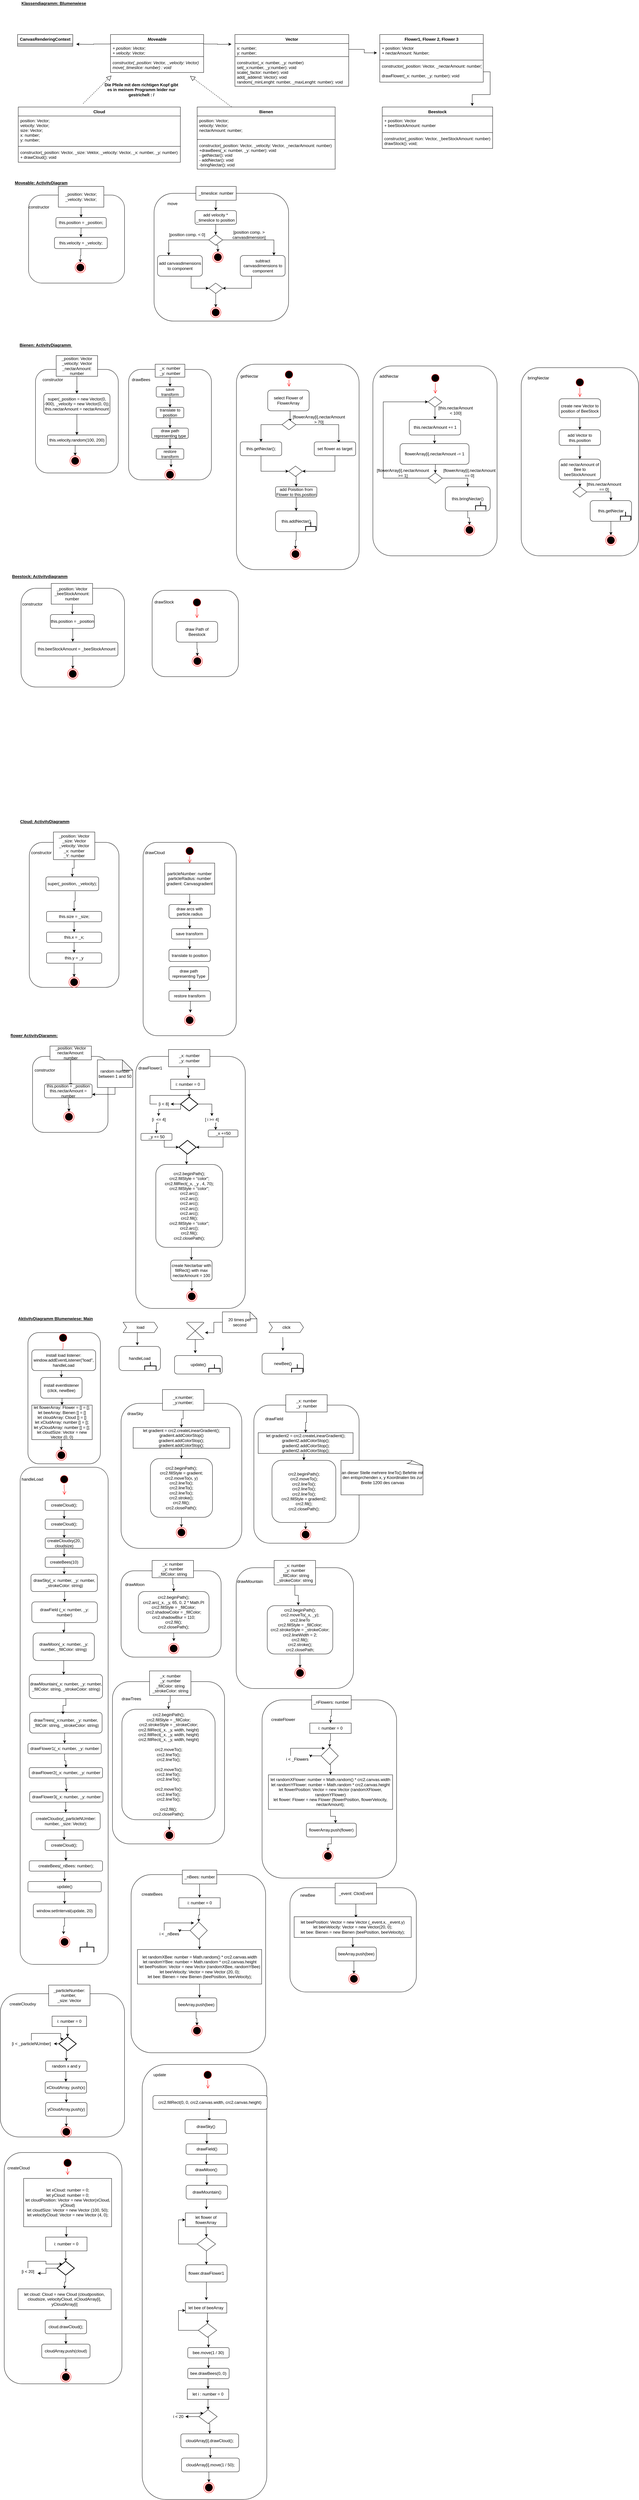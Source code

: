 <mxfile version="14.5.1" type="device"><diagram id="SPZ8JgY5Q6s5AJtjAUp3" name="Seite-1"><mxGraphModel dx="2249" dy="896" grid="1" gridSize="10" guides="1" tooltips="1" connect="1" arrows="1" fold="1" page="1" pageScale="1" pageWidth="827" pageHeight="1169" math="0" shadow="0"><root><mxCell id="0"/><mxCell id="1" parent="0"/><mxCell id="7O7G3HEa3xUCPBL8EzDO-1" value="&lt;b&gt;&lt;u&gt;Klassendiagramm: Blumenwiese&lt;/u&gt;&lt;/b&gt;" style="text;html=1;strokeColor=none;fillColor=none;align=center;verticalAlign=middle;whiteSpace=wrap;rounded=0;" parent="1" vertex="1"><mxGeometry x="20" y="20" width="230" height="20" as="geometry"/></mxCell><mxCell id="7O7G3HEa3xUCPBL8EzDO-2" value="CanvasRenderingContext" style="swimlane;fontStyle=1;align=center;verticalAlign=top;childLayout=stackLayout;horizontal=1;startSize=26;horizontalStack=0;resizeParent=1;resizeParentMax=0;resizeLast=0;collapsible=1;marginBottom=0;" parent="1" vertex="1"><mxGeometry x="30" y="120" width="160" height="34" as="geometry"/></mxCell><mxCell id="7O7G3HEa3xUCPBL8EzDO-4" value="" style="line;strokeWidth=1;fillColor=none;align=left;verticalAlign=middle;spacingTop=-1;spacingLeft=3;spacingRight=3;rotatable=0;labelPosition=right;points=[];portConstraint=eastwest;" parent="7O7G3HEa3xUCPBL8EzDO-2" vertex="1"><mxGeometry y="26" width="160" height="8" as="geometry"/></mxCell><mxCell id="7O7G3HEa3xUCPBL8EzDO-6" value="Bienen" style="swimlane;fontStyle=1;align=center;verticalAlign=top;childLayout=stackLayout;horizontal=1;startSize=26;horizontalStack=0;resizeParent=1;resizeParentMax=0;resizeLast=0;collapsible=1;marginBottom=0;" parent="1" vertex="1"><mxGeometry x="550.61" y="330" width="400" height="180" as="geometry"/></mxCell><mxCell id="7O7G3HEa3xUCPBL8EzDO-7" value="position: Vector;&#10;velocity: Vector;&#10;nectarAmount: number;" style="text;strokeColor=none;fillColor=none;align=left;verticalAlign=top;spacingLeft=4;spacingRight=4;overflow=hidden;rotatable=0;points=[[0,0.5],[1,0.5]];portConstraint=eastwest;" parent="7O7G3HEa3xUCPBL8EzDO-6" vertex="1"><mxGeometry y="26" width="400" height="64" as="geometry"/></mxCell><mxCell id="7O7G3HEa3xUCPBL8EzDO-8" value="" style="line;strokeWidth=1;fillColor=none;align=left;verticalAlign=middle;spacingTop=-1;spacingLeft=3;spacingRight=3;rotatable=0;labelPosition=right;points=[];portConstraint=eastwest;" parent="7O7G3HEa3xUCPBL8EzDO-6" vertex="1"><mxGeometry y="90" width="400" height="8" as="geometry"/></mxCell><mxCell id="7O7G3HEa3xUCPBL8EzDO-9" value="constructor(_position: Vector, _velocity: Vector, _nectarAmount: number)&#10;+drawBees(_x: number, _y: number): void&#10;- getNectar(): void&#10;- addNectar(): void&#10;-bringNectar(): void" style="text;strokeColor=none;fillColor=none;align=left;verticalAlign=top;spacingLeft=4;spacingRight=4;overflow=hidden;rotatable=0;points=[[0,0.5],[1,0.5]];portConstraint=eastwest;" parent="7O7G3HEa3xUCPBL8EzDO-6" vertex="1"><mxGeometry y="98" width="400" height="82" as="geometry"/></mxCell><mxCell id="7O7G3HEa3xUCPBL8EzDO-10" value="Cloud" style="swimlane;fontStyle=1;align=center;verticalAlign=top;childLayout=stackLayout;horizontal=1;startSize=26;horizontalStack=0;resizeParent=1;resizeParentMax=0;resizeLast=0;collapsible=1;marginBottom=0;" parent="1" vertex="1"><mxGeometry x="31.87" y="330" width="470" height="160" as="geometry"/></mxCell><mxCell id="7O7G3HEa3xUCPBL8EzDO-11" value="position: Vector;&#10;velocity: Vector;&#10;size: Vector;&#10;x: number;&#10;y: number;" style="text;strokeColor=none;fillColor=none;align=left;verticalAlign=top;spacingLeft=4;spacingRight=4;overflow=hidden;rotatable=0;points=[[0,0.5],[1,0.5]];portConstraint=eastwest;" parent="7O7G3HEa3xUCPBL8EzDO-10" vertex="1"><mxGeometry y="26" width="470" height="84" as="geometry"/></mxCell><mxCell id="7O7G3HEa3xUCPBL8EzDO-12" value="" style="line;strokeWidth=1;fillColor=none;align=left;verticalAlign=middle;spacingTop=-1;spacingLeft=3;spacingRight=3;rotatable=0;labelPosition=right;points=[];portConstraint=eastwest;" parent="7O7G3HEa3xUCPBL8EzDO-10" vertex="1"><mxGeometry y="110" width="470" height="8" as="geometry"/></mxCell><mxCell id="7O7G3HEa3xUCPBL8EzDO-13" value="constructor(_position: Vector, _size: Vektor, _velocity: Vector, _x: number, _y: number)&#10;+ drawCloud(): void" style="text;strokeColor=none;fillColor=none;align=left;verticalAlign=top;spacingLeft=4;spacingRight=4;overflow=hidden;rotatable=0;points=[[0,0.5],[1,0.5]];portConstraint=eastwest;" parent="7O7G3HEa3xUCPBL8EzDO-10" vertex="1"><mxGeometry y="118" width="470" height="42" as="geometry"/></mxCell><mxCell id="7O7G3HEa3xUCPBL8EzDO-14" value="Vector" style="swimlane;fontStyle=1;align=center;verticalAlign=top;childLayout=stackLayout;horizontal=1;startSize=26;horizontalStack=0;resizeParent=1;resizeParentMax=0;resizeLast=0;collapsible=1;marginBottom=0;" parent="1" vertex="1"><mxGeometry x="660" y="120" width="330" height="150" as="geometry"/></mxCell><mxCell id="7O7G3HEa3xUCPBL8EzDO-15" value="x: number;&#10;y: number;" style="text;strokeColor=none;fillColor=none;align=left;verticalAlign=top;spacingLeft=4;spacingRight=4;overflow=hidden;rotatable=0;points=[[0,0.5],[1,0.5]];portConstraint=eastwest;" parent="7O7G3HEa3xUCPBL8EzDO-14" vertex="1"><mxGeometry y="26" width="330" height="34" as="geometry"/></mxCell><mxCell id="7O7G3HEa3xUCPBL8EzDO-16" value="" style="line;strokeWidth=1;fillColor=none;align=left;verticalAlign=middle;spacingTop=-1;spacingLeft=3;spacingRight=3;rotatable=0;labelPosition=right;points=[];portConstraint=eastwest;" parent="7O7G3HEa3xUCPBL8EzDO-14" vertex="1"><mxGeometry y="60" width="330" height="8" as="geometry"/></mxCell><mxCell id="7O7G3HEa3xUCPBL8EzDO-17" value="constructor(_x: number, _y: number)&#10;set(_x:number, _y:number): void&#10;scale(_factor: number): void&#10;add(_addend: Vector): void&#10;random(_minLenght: number, _maxLenght: number): void" style="text;strokeColor=none;fillColor=none;align=left;verticalAlign=top;spacingLeft=4;spacingRight=4;overflow=hidden;rotatable=0;points=[[0,0.5],[1,0.5]];portConstraint=eastwest;" parent="7O7G3HEa3xUCPBL8EzDO-14" vertex="1"><mxGeometry y="68" width="330" height="82" as="geometry"/></mxCell><mxCell id="7O7G3HEa3xUCPBL8EzDO-23" value="&lt;b&gt;&lt;u&gt;Bienen: ActivityDiagramm&amp;nbsp;&lt;/u&gt;&lt;/b&gt;" style="text;html=1;strokeColor=none;fillColor=none;align=center;verticalAlign=middle;whiteSpace=wrap;rounded=0;" parent="1" vertex="1"><mxGeometry x="31.87" y="1010" width="160" height="20" as="geometry"/></mxCell><mxCell id="7O7G3HEa3xUCPBL8EzDO-24" value="" style="rounded=1;whiteSpace=wrap;html=1;" parent="1" vertex="1"><mxGeometry x="81.87" y="1090" width="240" height="300" as="geometry"/></mxCell><mxCell id="7O7G3HEa3xUCPBL8EzDO-25" value="constructor" style="text;html=1;strokeColor=none;fillColor=none;align=center;verticalAlign=middle;whiteSpace=wrap;rounded=0;" parent="1" vertex="1"><mxGeometry x="111.87" y="1110" width="40" height="20" as="geometry"/></mxCell><mxCell id="7O7G3HEa3xUCPBL8EzDO-32" style="edgeStyle=orthogonalEdgeStyle;rounded=0;orthogonalLoop=1;jettySize=auto;html=1;exitX=0.5;exitY=1;exitDx=0;exitDy=0;entryX=0.5;entryY=0;entryDx=0;entryDy=0;" parent="1" source="7O7G3HEa3xUCPBL8EzDO-26" target="uBpW_v7bM8a-cU1EbYaL-39" edge="1"><mxGeometry relative="1" as="geometry"><mxPoint x="201.94" y="1134" as="targetPoint"/></mxGeometry></mxCell><mxCell id="7O7G3HEa3xUCPBL8EzDO-26" value="_position: Vector&lt;br&gt;_velocity: Vector&lt;br&gt;_nectarAmount: number" style="rounded=0;whiteSpace=wrap;html=1;" parent="1" vertex="1"><mxGeometry x="141.87" y="1050" width="120" height="60" as="geometry"/></mxCell><mxCell id="7O7G3HEa3xUCPBL8EzDO-34" style="edgeStyle=orthogonalEdgeStyle;rounded=0;orthogonalLoop=1;jettySize=auto;html=1;exitX=0.5;exitY=1;exitDx=0;exitDy=0;entryX=0.5;entryY=0;entryDx=0;entryDy=0;" parent="1" source="uBpW_v7bM8a-cU1EbYaL-39" target="7O7G3HEa3xUCPBL8EzDO-31" edge="1"><mxGeometry relative="1" as="geometry"><mxPoint x="201.87" y="1240" as="sourcePoint"/></mxGeometry></mxCell><mxCell id="7O7G3HEa3xUCPBL8EzDO-36" style="edgeStyle=orthogonalEdgeStyle;rounded=0;orthogonalLoop=1;jettySize=auto;html=1;exitX=0.5;exitY=1;exitDx=0;exitDy=0;entryX=0.5;entryY=0;entryDx=0;entryDy=0;" parent="1" source="7O7G3HEa3xUCPBL8EzDO-31" target="7O7G3HEa3xUCPBL8EzDO-35" edge="1"><mxGeometry relative="1" as="geometry"/></mxCell><mxCell id="7O7G3HEa3xUCPBL8EzDO-31" value="this.velocity.random(100, 200)" style="rounded=1;whiteSpace=wrap;html=1;" parent="1" vertex="1"><mxGeometry x="116.87" y="1280" width="170" height="30" as="geometry"/></mxCell><mxCell id="7O7G3HEa3xUCPBL8EzDO-35" value="" style="ellipse;html=1;shape=endState;fillColor=#000000;strokeColor=#ff0000;" parent="1" vertex="1"><mxGeometry x="181.87" y="1340" width="30" height="30" as="geometry"/></mxCell><mxCell id="7O7G3HEa3xUCPBL8EzDO-37" value="" style="rounded=1;whiteSpace=wrap;html=1;" parent="1" vertex="1"><mxGeometry x="351.87" y="1090" width="240" height="320" as="geometry"/></mxCell><mxCell id="7O7G3HEa3xUCPBL8EzDO-44" style="edgeStyle=orthogonalEdgeStyle;rounded=0;orthogonalLoop=1;jettySize=auto;html=1;exitX=0.5;exitY=1;exitDx=0;exitDy=0;entryX=0.5;entryY=0;entryDx=0;entryDy=0;" parent="1" source="7O7G3HEa3xUCPBL8EzDO-38" target="7O7G3HEa3xUCPBL8EzDO-40" edge="1"><mxGeometry relative="1" as="geometry"/></mxCell><mxCell id="7O7G3HEa3xUCPBL8EzDO-38" value="_x: number&lt;br&gt;_y: number" style="rounded=0;whiteSpace=wrap;html=1;" parent="1" vertex="1"><mxGeometry x="428.87" y="1075" width="86" height="37.5" as="geometry"/></mxCell><mxCell id="7O7G3HEa3xUCPBL8EzDO-39" value="drawBees" style="text;html=1;strokeColor=none;fillColor=none;align=center;verticalAlign=middle;whiteSpace=wrap;rounded=0;" parent="1" vertex="1"><mxGeometry x="367.87" y="1110" width="40" height="20" as="geometry"/></mxCell><mxCell id="7O7G3HEa3xUCPBL8EzDO-45" style="edgeStyle=orthogonalEdgeStyle;rounded=0;orthogonalLoop=1;jettySize=auto;html=1;exitX=0.5;exitY=1;exitDx=0;exitDy=0;entryX=0.5;entryY=0;entryDx=0;entryDy=0;" parent="1" source="7O7G3HEa3xUCPBL8EzDO-40" target="7O7G3HEa3xUCPBL8EzDO-41" edge="1"><mxGeometry relative="1" as="geometry"/></mxCell><mxCell id="7O7G3HEa3xUCPBL8EzDO-40" value="save transform" style="rounded=1;whiteSpace=wrap;html=1;" parent="1" vertex="1"><mxGeometry x="431.87" y="1140" width="80" height="30" as="geometry"/></mxCell><mxCell id="7O7G3HEa3xUCPBL8EzDO-46" style="edgeStyle=orthogonalEdgeStyle;rounded=0;orthogonalLoop=1;jettySize=auto;html=1;exitX=0.5;exitY=1;exitDx=0;exitDy=0;entryX=0.5;entryY=0;entryDx=0;entryDy=0;" parent="1" source="7O7G3HEa3xUCPBL8EzDO-41" target="7O7G3HEa3xUCPBL8EzDO-43" edge="1"><mxGeometry relative="1" as="geometry"/></mxCell><mxCell id="7O7G3HEa3xUCPBL8EzDO-41" value="translate to position" style="rounded=1;whiteSpace=wrap;html=1;" parent="1" vertex="1"><mxGeometry x="431.87" y="1200" width="80" height="30" as="geometry"/></mxCell><mxCell id="7O7G3HEa3xUCPBL8EzDO-49" style="edgeStyle=orthogonalEdgeStyle;rounded=0;orthogonalLoop=1;jettySize=auto;html=1;exitX=0.5;exitY=1;exitDx=0;exitDy=0;entryX=0.6;entryY=-0.2;entryDx=0;entryDy=0;entryPerimeter=0;" parent="1" source="7O7G3HEa3xUCPBL8EzDO-42" target="7O7G3HEa3xUCPBL8EzDO-48" edge="1"><mxGeometry relative="1" as="geometry"/></mxCell><mxCell id="7O7G3HEa3xUCPBL8EzDO-42" value="restore transform" style="rounded=1;whiteSpace=wrap;html=1;" parent="1" vertex="1"><mxGeometry x="431.87" y="1320" width="80" height="30" as="geometry"/></mxCell><mxCell id="7O7G3HEa3xUCPBL8EzDO-47" style="edgeStyle=orthogonalEdgeStyle;rounded=0;orthogonalLoop=1;jettySize=auto;html=1;exitX=0.5;exitY=1;exitDx=0;exitDy=0;" parent="1" source="7O7G3HEa3xUCPBL8EzDO-43" target="7O7G3HEa3xUCPBL8EzDO-42" edge="1"><mxGeometry relative="1" as="geometry"/></mxCell><mxCell id="7O7G3HEa3xUCPBL8EzDO-43" value="draw path representing type" style="rounded=1;whiteSpace=wrap;html=1;" parent="1" vertex="1"><mxGeometry x="418.87" y="1260" width="106" height="30" as="geometry"/></mxCell><mxCell id="7O7G3HEa3xUCPBL8EzDO-48" value="" style="ellipse;html=1;shape=endState;fillColor=#000000;strokeColor=#ff0000;" parent="1" vertex="1"><mxGeometry x="456.87" y="1380" width="30" height="30" as="geometry"/></mxCell><mxCell id="7O7G3HEa3xUCPBL8EzDO-69" value="&lt;b&gt;&lt;u&gt;Cloud: ActivityDiagramm&lt;/u&gt;&lt;/b&gt;" style="text;html=1;strokeColor=none;fillColor=none;align=center;verticalAlign=middle;whiteSpace=wrap;rounded=0;" parent="1" vertex="1"><mxGeometry x="13.87" y="2390" width="190" height="20" as="geometry"/></mxCell><mxCell id="7O7G3HEa3xUCPBL8EzDO-70" value="" style="rounded=1;whiteSpace=wrap;html=1;" parent="1" vertex="1"><mxGeometry x="63.87" y="2460" width="260" height="420" as="geometry"/></mxCell><mxCell id="7O7G3HEa3xUCPBL8EzDO-71" value="constructor" style="text;html=1;strokeColor=none;fillColor=none;align=center;verticalAlign=middle;whiteSpace=wrap;rounded=0;" parent="1" vertex="1"><mxGeometry x="78.87" y="2480" width="40" height="20" as="geometry"/></mxCell><mxCell id="7O7G3HEa3xUCPBL8EzDO-79" style="edgeStyle=orthogonalEdgeStyle;rounded=0;orthogonalLoop=1;jettySize=auto;html=1;exitX=0.5;exitY=1;exitDx=0;exitDy=0;entryX=0.5;entryY=0;entryDx=0;entryDy=0;" parent="1" source="7O7G3HEa3xUCPBL8EzDO-72" target="uBpW_v7bM8a-cU1EbYaL-40" edge="1"><mxGeometry relative="1" as="geometry"><mxPoint x="193.87" y="2540" as="targetPoint"/></mxGeometry></mxCell><mxCell id="7O7G3HEa3xUCPBL8EzDO-72" value="_position: Vector&lt;br&gt;_size: Vector&lt;br&gt;_velocity: Vector&lt;br&gt;_x: number&lt;br&gt;_Y: number" style="rounded=0;whiteSpace=wrap;html=1;" parent="1" vertex="1"><mxGeometry x="133.87" y="2430" width="120" height="80" as="geometry"/></mxCell><mxCell id="7O7G3HEa3xUCPBL8EzDO-82" style="edgeStyle=orthogonalEdgeStyle;rounded=0;orthogonalLoop=1;jettySize=auto;html=1;exitX=0.5;exitY=1;exitDx=0;exitDy=0;entryX=0.5;entryY=0;entryDx=0;entryDy=0;" parent="1" source="7O7G3HEa3xUCPBL8EzDO-74" target="7O7G3HEa3xUCPBL8EzDO-77" edge="1"><mxGeometry relative="1" as="geometry"/></mxCell><mxCell id="7O7G3HEa3xUCPBL8EzDO-74" value="this.size = _size;" style="rounded=1;whiteSpace=wrap;html=1;" parent="1" vertex="1"><mxGeometry x="113.87" y="2660" width="160" height="30" as="geometry"/></mxCell><mxCell id="7O7G3HEa3xUCPBL8EzDO-81" style="edgeStyle=orthogonalEdgeStyle;rounded=0;orthogonalLoop=1;jettySize=auto;html=1;exitX=0.555;exitY=1.05;exitDx=0;exitDy=0;entryX=0.5;entryY=0;entryDx=0;entryDy=0;exitPerimeter=0;" parent="1" source="uBpW_v7bM8a-cU1EbYaL-40" target="7O7G3HEa3xUCPBL8EzDO-74" edge="1"><mxGeometry relative="1" as="geometry"><mxPoint x="193.87" y="2630" as="sourcePoint"/></mxGeometry></mxCell><mxCell id="7O7G3HEa3xUCPBL8EzDO-84" style="edgeStyle=orthogonalEdgeStyle;rounded=0;orthogonalLoop=1;jettySize=auto;html=1;exitX=0.5;exitY=1;exitDx=0;exitDy=0;entryX=0.5;entryY=0;entryDx=0;entryDy=0;" parent="1" source="7O7G3HEa3xUCPBL8EzDO-76" target="7O7G3HEa3xUCPBL8EzDO-78" edge="1"><mxGeometry relative="1" as="geometry"/></mxCell><mxCell id="7O7G3HEa3xUCPBL8EzDO-76" value="this.y = _y" style="rounded=1;whiteSpace=wrap;html=1;" parent="1" vertex="1"><mxGeometry x="113.87" y="2780" width="160" height="30" as="geometry"/></mxCell><mxCell id="7O7G3HEa3xUCPBL8EzDO-83" style="edgeStyle=orthogonalEdgeStyle;rounded=0;orthogonalLoop=1;jettySize=auto;html=1;exitX=0.5;exitY=1;exitDx=0;exitDy=0;" parent="1" source="7O7G3HEa3xUCPBL8EzDO-77" target="7O7G3HEa3xUCPBL8EzDO-76" edge="1"><mxGeometry relative="1" as="geometry"/></mxCell><mxCell id="7O7G3HEa3xUCPBL8EzDO-77" value="this.x = _x;" style="rounded=1;whiteSpace=wrap;html=1;" parent="1" vertex="1"><mxGeometry x="113.87" y="2720" width="160" height="30" as="geometry"/></mxCell><mxCell id="7O7G3HEa3xUCPBL8EzDO-78" value="" style="ellipse;html=1;shape=endState;fillColor=#000000;strokeColor=#ff0000;" parent="1" vertex="1"><mxGeometry x="178.87" y="2850" width="30" height="30" as="geometry"/></mxCell><mxCell id="7O7G3HEa3xUCPBL8EzDO-85" value="" style="rounded=1;whiteSpace=wrap;html=1;" parent="1" vertex="1"><mxGeometry x="393.87" y="2460" width="270" height="560" as="geometry"/></mxCell><mxCell id="7O7G3HEa3xUCPBL8EzDO-87" value="" style="ellipse;html=1;shape=startState;fillColor=#000000;strokeColor=#ff0000;" parent="1" vertex="1"><mxGeometry x="513.87" y="2470" width="30" height="30" as="geometry"/></mxCell><mxCell id="7O7G3HEa3xUCPBL8EzDO-88" value="" style="edgeStyle=orthogonalEdgeStyle;html=1;verticalAlign=bottom;endArrow=open;endSize=8;strokeColor=#ff0000;" parent="1" source="7O7G3HEa3xUCPBL8EzDO-87" edge="1"><mxGeometry relative="1" as="geometry"><mxPoint x="528.87" y="2520" as="targetPoint"/></mxGeometry></mxCell><mxCell id="7O7G3HEa3xUCPBL8EzDO-94" style="edgeStyle=orthogonalEdgeStyle;rounded=0;orthogonalLoop=1;jettySize=auto;html=1;exitX=0.5;exitY=1;exitDx=0;exitDy=0;entryX=0.5;entryY=0;entryDx=0;entryDy=0;" parent="1" source="7O7G3HEa3xUCPBL8EzDO-89" target="7O7G3HEa3xUCPBL8EzDO-90" edge="1"><mxGeometry relative="1" as="geometry"/></mxCell><mxCell id="7O7G3HEa3xUCPBL8EzDO-89" value="particleNumber: number&lt;br&gt;particleRadius: number&lt;br&gt;gradient: Canvasgradient" style="rounded=0;whiteSpace=wrap;html=1;" parent="1" vertex="1"><mxGeometry x="456.37" y="2520" width="145" height="90" as="geometry"/></mxCell><mxCell id="7O7G3HEa3xUCPBL8EzDO-93" style="edgeStyle=orthogonalEdgeStyle;rounded=0;orthogonalLoop=1;jettySize=auto;html=1;exitX=0.5;exitY=1;exitDx=0;exitDy=0;entryX=0.5;entryY=0;entryDx=0;entryDy=0;" parent="1" source="7O7G3HEa3xUCPBL8EzDO-90" target="7O7G3HEa3xUCPBL8EzDO-91" edge="1"><mxGeometry relative="1" as="geometry"/></mxCell><mxCell id="7O7G3HEa3xUCPBL8EzDO-90" value="draw arcs with particle.radius" style="rounded=1;whiteSpace=wrap;html=1;" parent="1" vertex="1"><mxGeometry x="468.87" y="2640" width="120" height="40" as="geometry"/></mxCell><mxCell id="7O7G3HEa3xUCPBL8EzDO-95" style="edgeStyle=orthogonalEdgeStyle;rounded=0;orthogonalLoop=1;jettySize=auto;html=1;exitX=0.5;exitY=1;exitDx=0;exitDy=0;entryX=0.5;entryY=0;entryDx=0;entryDy=0;" parent="1" source="7O7G3HEa3xUCPBL8EzDO-91" target="7O7G3HEa3xUCPBL8EzDO-92" edge="1"><mxGeometry relative="1" as="geometry"/></mxCell><mxCell id="7O7G3HEa3xUCPBL8EzDO-91" value="save transform" style="rounded=1;whiteSpace=wrap;html=1;" parent="1" vertex="1"><mxGeometry x="476.37" y="2710" width="105" height="30" as="geometry"/></mxCell><mxCell id="7O7G3HEa3xUCPBL8EzDO-92" value="translate to position" style="rounded=1;whiteSpace=wrap;html=1;" parent="1" vertex="1"><mxGeometry x="468.87" y="2770" width="120" height="35" as="geometry"/></mxCell><mxCell id="7O7G3HEa3xUCPBL8EzDO-98" style="edgeStyle=orthogonalEdgeStyle;rounded=0;orthogonalLoop=1;jettySize=auto;html=1;exitX=0.5;exitY=1;exitDx=0;exitDy=0;entryX=0.5;entryY=0;entryDx=0;entryDy=0;" parent="1" source="7O7G3HEa3xUCPBL8EzDO-96" target="7O7G3HEa3xUCPBL8EzDO-97" edge="1"><mxGeometry relative="1" as="geometry"/></mxCell><mxCell id="7O7G3HEa3xUCPBL8EzDO-96" value="draw path representing Type" style="rounded=1;whiteSpace=wrap;html=1;" parent="1" vertex="1"><mxGeometry x="468.87" y="2820" width="115" height="40" as="geometry"/></mxCell><mxCell id="7O7G3HEa3xUCPBL8EzDO-100" style="edgeStyle=orthogonalEdgeStyle;rounded=0;orthogonalLoop=1;jettySize=auto;html=1;exitX=0.5;exitY=1;exitDx=0;exitDy=0;entryX=0.567;entryY=-0.233;entryDx=0;entryDy=0;entryPerimeter=0;" parent="1" source="7O7G3HEa3xUCPBL8EzDO-97" target="7O7G3HEa3xUCPBL8EzDO-99" edge="1"><mxGeometry relative="1" as="geometry"/></mxCell><mxCell id="7O7G3HEa3xUCPBL8EzDO-97" value="restore transform" style="rounded=1;whiteSpace=wrap;html=1;" parent="1" vertex="1"><mxGeometry x="468.87" y="2890" width="120" height="30" as="geometry"/></mxCell><mxCell id="7O7G3HEa3xUCPBL8EzDO-99" value="" style="ellipse;html=1;shape=endState;fillColor=#000000;strokeColor=#ff0000;" parent="1" vertex="1"><mxGeometry x="513.87" y="2960" width="30" height="30" as="geometry"/></mxCell><mxCell id="7O7G3HEa3xUCPBL8EzDO-101" value="drawCloud" style="text;html=1;strokeColor=none;fillColor=none;align=center;verticalAlign=middle;whiteSpace=wrap;rounded=0;" parent="1" vertex="1"><mxGeometry x="407.87" y="2480" width="40" height="20" as="geometry"/></mxCell><mxCell id="7O7G3HEa3xUCPBL8EzDO-121" value="&lt;b&gt;&lt;u&gt;AktivityDiagramm Blumenwiese: Main&lt;/u&gt;&lt;/b&gt;" style="text;html=1;strokeColor=none;fillColor=none;align=center;verticalAlign=middle;whiteSpace=wrap;rounded=0;" parent="1" vertex="1"><mxGeometry x="30" y="3830" width="220" height="20" as="geometry"/></mxCell><mxCell id="7O7G3HEa3xUCPBL8EzDO-122" value="" style="rounded=1;whiteSpace=wrap;html=1;" parent="1" vertex="1"><mxGeometry x="60" y="3880" width="210" height="380" as="geometry"/></mxCell><mxCell id="7O7G3HEa3xUCPBL8EzDO-123" value="" style="ellipse;html=1;shape=startState;fillColor=#000000;strokeColor=#ff0000;" parent="1" vertex="1"><mxGeometry x="146.88" y="3880" width="30" height="30" as="geometry"/></mxCell><mxCell id="7O7G3HEa3xUCPBL8EzDO-124" value="" style="edgeStyle=orthogonalEdgeStyle;html=1;verticalAlign=bottom;endArrow=open;endSize=8;strokeColor=#ff0000;" parent="1" source="7O7G3HEa3xUCPBL8EzDO-123" edge="1"><mxGeometry relative="1" as="geometry"><mxPoint x="155" y="3950" as="targetPoint"/></mxGeometry></mxCell><mxCell id="HHpeqTAcTEP9Pkk4xOjc-112" style="edgeStyle=orthogonalEdgeStyle;rounded=0;orthogonalLoop=1;jettySize=auto;html=1;exitX=0.5;exitY=1;exitDx=0;exitDy=0;entryX=0.5;entryY=0;entryDx=0;entryDy=0;" edge="1" parent="1" source="7O7G3HEa3xUCPBL8EzDO-125" target="HHpeqTAcTEP9Pkk4xOjc-111"><mxGeometry relative="1" as="geometry"/></mxCell><mxCell id="7O7G3HEa3xUCPBL8EzDO-125" value="install load listener: window.addEventListener(&quot;load&quot;, handleLoad" style="rounded=1;whiteSpace=wrap;html=1;" parent="1" vertex="1"><mxGeometry x="71.25" y="3930" width="185" height="60" as="geometry"/></mxCell><mxCell id="7O7G3HEa3xUCPBL8EzDO-131" style="edgeStyle=orthogonalEdgeStyle;rounded=0;orthogonalLoop=1;jettySize=auto;html=1;exitX=0;exitY=0;exitDx=45;exitDy=30;exitPerimeter=0;entryX=0.442;entryY=-0.043;entryDx=0;entryDy=0;entryPerimeter=0;" parent="1" source="7O7G3HEa3xUCPBL8EzDO-128" target="7O7G3HEa3xUCPBL8EzDO-129" edge="1"><mxGeometry relative="1" as="geometry"/></mxCell><mxCell id="7O7G3HEa3xUCPBL8EzDO-128" value="load" style="html=1;shadow=0;dashed=0;align=center;verticalAlign=middle;shape=mxgraph.arrows2.arrow;dy=0;dx=10;notch=10;" parent="1" vertex="1"><mxGeometry x="336" y="3850" width="100" height="30" as="geometry"/></mxCell><mxCell id="7O7G3HEa3xUCPBL8EzDO-129" value="handleLoad" style="rounded=1;whiteSpace=wrap;html=1;" parent="1" vertex="1"><mxGeometry x="324" y="3920" width="120" height="70" as="geometry"/></mxCell><mxCell id="7O7G3HEa3xUCPBL8EzDO-130" value="" style="strokeWidth=2;html=1;shape=mxgraph.flowchart.annotation_2;align=left;labelPosition=right;pointerEvents=1;rotation=90;" parent="1" vertex="1"><mxGeometry x="403" y="3960" width="24" height="33" as="geometry"/></mxCell><mxCell id="7O7G3HEa3xUCPBL8EzDO-135" style="edgeStyle=orthogonalEdgeStyle;rounded=0;orthogonalLoop=1;jettySize=auto;html=1;exitX=0.5;exitY=1;exitDx=0;exitDy=0;entryX=0.5;entryY=0;entryDx=0;entryDy=0;" parent="1" source="7O7G3HEa3xUCPBL8EzDO-132" target="7O7G3HEa3xUCPBL8EzDO-134" edge="1"><mxGeometry relative="1" as="geometry"/></mxCell><mxCell id="7O7G3HEa3xUCPBL8EzDO-132" value="let flowerArray: Flower = [] = [];&lt;br&gt;let beeArray: Bienen [] = []&lt;br&gt;let cloudArray: Cloud [] = []&lt;br&gt;let xCludArray: number [] = [];&lt;br&gt;let yCloudArray: number [] = [];&lt;br&gt;let cloudSize: Vector = new Vector (0, 0)" style="rounded=0;whiteSpace=wrap;html=1;" parent="1" vertex="1"><mxGeometry x="71.25" y="4090" width="175" height="100" as="geometry"/></mxCell><mxCell id="7O7G3HEa3xUCPBL8EzDO-134" value="" style="ellipse;html=1;shape=endState;fillColor=#000000;strokeColor=#ff0000;" parent="1" vertex="1"><mxGeometry x="141.87" y="4220" width="30" height="30" as="geometry"/></mxCell><mxCell id="7O7G3HEa3xUCPBL8EzDO-136" value="" style="rounded=1;whiteSpace=wrap;html=1;" parent="1" vertex="1"><mxGeometry x="37.5" y="4270" width="255" height="1440" as="geometry"/></mxCell><mxCell id="7O7G3HEa3xUCPBL8EzDO-137" value="handleLoad" style="text;html=1;strokeColor=none;fillColor=none;align=center;verticalAlign=middle;whiteSpace=wrap;rounded=0;" parent="1" vertex="1"><mxGeometry x="52.5" y="4295" width="40" height="20" as="geometry"/></mxCell><mxCell id="7O7G3HEa3xUCPBL8EzDO-138" value="" style="ellipse;html=1;shape=startState;fillColor=#000000;strokeColor=#ff0000;" parent="1" vertex="1"><mxGeometry x="150" y="4290" width="30" height="30" as="geometry"/></mxCell><mxCell id="7O7G3HEa3xUCPBL8EzDO-139" value="" style="edgeStyle=orthogonalEdgeStyle;html=1;verticalAlign=bottom;endArrow=open;endSize=8;strokeColor=#ff0000;" parent="1" source="7O7G3HEa3xUCPBL8EzDO-138" edge="1"><mxGeometry relative="1" as="geometry"><mxPoint x="165.5" y="4350" as="targetPoint"/></mxGeometry></mxCell><mxCell id="7O7G3HEa3xUCPBL8EzDO-159" style="edgeStyle=orthogonalEdgeStyle;rounded=0;orthogonalLoop=1;jettySize=auto;html=1;exitX=0.5;exitY=1;exitDx=0;exitDy=0;entryX=0.5;entryY=0;entryDx=0;entryDy=0;" parent="1" source="7O7G3HEa3xUCPBL8EzDO-140" target="7O7G3HEa3xUCPBL8EzDO-145" edge="1"><mxGeometry relative="1" as="geometry"/></mxCell><mxCell id="7O7G3HEa3xUCPBL8EzDO-140" value="createCloud();" style="rounded=1;whiteSpace=wrap;html=1;" parent="1" vertex="1"><mxGeometry x="110" y="4365" width="110" height="30" as="geometry"/></mxCell><mxCell id="7O7G3HEa3xUCPBL8EzDO-162" style="edgeStyle=orthogonalEdgeStyle;rounded=0;orthogonalLoop=1;jettySize=auto;html=1;exitX=0.5;exitY=1;exitDx=0;exitDy=0;entryX=0.5;entryY=0;entryDx=0;entryDy=0;" parent="1" source="7O7G3HEa3xUCPBL8EzDO-141" target="7O7G3HEa3xUCPBL8EzDO-142" edge="1"><mxGeometry relative="1" as="geometry"/></mxCell><mxCell id="7O7G3HEa3xUCPBL8EzDO-141" value="createBees(10)" style="rounded=1;whiteSpace=wrap;html=1;" parent="1" vertex="1"><mxGeometry x="110" y="4530" width="110" height="30" as="geometry"/></mxCell><mxCell id="7O7G3HEa3xUCPBL8EzDO-163" style="edgeStyle=orthogonalEdgeStyle;rounded=0;orthogonalLoop=1;jettySize=auto;html=1;exitX=0.5;exitY=1;exitDx=0;exitDy=0;entryX=0.5;entryY=0;entryDx=0;entryDy=0;" parent="1" source="7O7G3HEa3xUCPBL8EzDO-142" target="7O7G3HEa3xUCPBL8EzDO-147" edge="1"><mxGeometry relative="1" as="geometry"/></mxCell><mxCell id="7O7G3HEa3xUCPBL8EzDO-142" value="drawSky(_x: number, _y: number, _strokeColor: string)" style="rounded=1;whiteSpace=wrap;html=1;" parent="1" vertex="1"><mxGeometry x="68.75" y="4580" width="192.5" height="50" as="geometry"/></mxCell><mxCell id="7O7G3HEa3xUCPBL8EzDO-168" style="edgeStyle=orthogonalEdgeStyle;rounded=0;orthogonalLoop=1;jettySize=auto;html=1;exitX=0.5;exitY=1;exitDx=0;exitDy=0;entryX=0.5;entryY=0;entryDx=0;entryDy=0;" parent="1" source="7O7G3HEa3xUCPBL8EzDO-143" target="7O7G3HEa3xUCPBL8EzDO-154" edge="1"><mxGeometry relative="1" as="geometry"/></mxCell><mxCell id="7O7G3HEa3xUCPBL8EzDO-143" value="drawFlower1(_x: number, _y: number" style="rounded=1;whiteSpace=wrap;html=1;" parent="1" vertex="1"><mxGeometry x="60" y="5070" width="212.5" height="30" as="geometry"/></mxCell><mxCell id="7O7G3HEa3xUCPBL8EzDO-161" style="edgeStyle=orthogonalEdgeStyle;rounded=0;orthogonalLoop=1;jettySize=auto;html=1;exitX=0.5;exitY=1;exitDx=0;exitDy=0;entryX=0.5;entryY=0;entryDx=0;entryDy=0;" parent="1" source="7O7G3HEa3xUCPBL8EzDO-144" target="7O7G3HEa3xUCPBL8EzDO-141" edge="1"><mxGeometry relative="1" as="geometry"/></mxCell><mxCell id="7O7G3HEa3xUCPBL8EzDO-144" value="createCloudxy(20, cloudsize)" style="rounded=1;whiteSpace=wrap;html=1;" parent="1" vertex="1"><mxGeometry x="110" y="4475" width="110" height="30" as="geometry"/></mxCell><mxCell id="7O7G3HEa3xUCPBL8EzDO-160" style="edgeStyle=orthogonalEdgeStyle;rounded=0;orthogonalLoop=1;jettySize=auto;html=1;exitX=0.5;exitY=1;exitDx=0;exitDy=0;entryX=0.5;entryY=0;entryDx=0;entryDy=0;" parent="1" source="7O7G3HEa3xUCPBL8EzDO-145" target="7O7G3HEa3xUCPBL8EzDO-144" edge="1"><mxGeometry relative="1" as="geometry"/></mxCell><mxCell id="7O7G3HEa3xUCPBL8EzDO-145" value="createCloud();" style="rounded=1;whiteSpace=wrap;html=1;" parent="1" vertex="1"><mxGeometry x="110" y="4420" width="110" height="30" as="geometry"/></mxCell><mxCell id="7O7G3HEa3xUCPBL8EzDO-167" style="edgeStyle=orthogonalEdgeStyle;rounded=0;orthogonalLoop=1;jettySize=auto;html=1;exitX=0.5;exitY=1;exitDx=0;exitDy=0;entryX=0.5;entryY=0;entryDx=0;entryDy=0;" parent="1" source="7O7G3HEa3xUCPBL8EzDO-146" target="7O7G3HEa3xUCPBL8EzDO-143" edge="1"><mxGeometry relative="1" as="geometry"/></mxCell><mxCell id="7O7G3HEa3xUCPBL8EzDO-146" value="drawTrees(_x:number, _y: number, _fillColr: string, _strokeColor: string)" style="rounded=1;whiteSpace=wrap;html=1;" parent="1" vertex="1"><mxGeometry x="65" y="4980" width="210" height="60" as="geometry"/></mxCell><mxCell id="7O7G3HEa3xUCPBL8EzDO-164" style="edgeStyle=orthogonalEdgeStyle;rounded=0;orthogonalLoop=1;jettySize=auto;html=1;exitX=0.5;exitY=1;exitDx=0;exitDy=0;" parent="1" source="7O7G3HEa3xUCPBL8EzDO-147" target="7O7G3HEa3xUCPBL8EzDO-149" edge="1"><mxGeometry relative="1" as="geometry"/></mxCell><mxCell id="7O7G3HEa3xUCPBL8EzDO-147" value="drawField (_x: number, _y: number)" style="rounded=1;whiteSpace=wrap;html=1;" parent="1" vertex="1"><mxGeometry x="71.25" y="4660" width="190" height="60" as="geometry"/></mxCell><mxCell id="7O7G3HEa3xUCPBL8EzDO-166" style="edgeStyle=orthogonalEdgeStyle;rounded=0;orthogonalLoop=1;jettySize=auto;html=1;exitX=0.5;exitY=1;exitDx=0;exitDy=0;entryX=0.46;entryY=0.1;entryDx=0;entryDy=0;entryPerimeter=0;" parent="1" source="7O7G3HEa3xUCPBL8EzDO-148" target="7O7G3HEa3xUCPBL8EzDO-146" edge="1"><mxGeometry relative="1" as="geometry"/></mxCell><mxCell id="7O7G3HEa3xUCPBL8EzDO-148" value="drawMountain(_x: number, _y: number, _fillColor: string, _strokeColor: string)" style="rounded=1;whiteSpace=wrap;html=1;" parent="1" vertex="1"><mxGeometry x="63.75" y="4870" width="212.5" height="70" as="geometry"/></mxCell><mxCell id="7O7G3HEa3xUCPBL8EzDO-165" style="edgeStyle=orthogonalEdgeStyle;rounded=0;orthogonalLoop=1;jettySize=auto;html=1;exitX=0.5;exitY=1;exitDx=0;exitDy=0;entryX=0.469;entryY=0.014;entryDx=0;entryDy=0;entryPerimeter=0;" parent="1" source="7O7G3HEa3xUCPBL8EzDO-149" target="7O7G3HEa3xUCPBL8EzDO-148" edge="1"><mxGeometry relative="1" as="geometry"/></mxCell><mxCell id="7O7G3HEa3xUCPBL8EzDO-149" value="drawMoon(_x: number, _y: number, _fillColor: string)" style="rounded=1;whiteSpace=wrap;html=1;" parent="1" vertex="1"><mxGeometry x="75" y="4750" width="177.5" height="80" as="geometry"/></mxCell><mxCell id="7O7G3HEa3xUCPBL8EzDO-172" style="edgeStyle=orthogonalEdgeStyle;rounded=0;orthogonalLoop=1;jettySize=auto;html=1;exitX=0.5;exitY=1;exitDx=0;exitDy=0;entryX=0.5;entryY=0;entryDx=0;entryDy=0;" parent="1" source="7O7G3HEa3xUCPBL8EzDO-151" target="7O7G3HEa3xUCPBL8EzDO-157" edge="1"><mxGeometry relative="1" as="geometry"/></mxCell><mxCell id="7O7G3HEa3xUCPBL8EzDO-151" value="createCloud();" style="rounded=1;whiteSpace=wrap;html=1;" parent="1" vertex="1"><mxGeometry x="110" y="5350" width="110" height="30" as="geometry"/></mxCell><mxCell id="7O7G3HEa3xUCPBL8EzDO-171" style="edgeStyle=orthogonalEdgeStyle;rounded=0;orthogonalLoop=1;jettySize=auto;html=1;exitX=0.5;exitY=1;exitDx=0;exitDy=0;entryX=0.5;entryY=0;entryDx=0;entryDy=0;" parent="1" source="7O7G3HEa3xUCPBL8EzDO-153" target="7O7G3HEa3xUCPBL8EzDO-151" edge="1"><mxGeometry relative="1" as="geometry"/></mxCell><mxCell id="7O7G3HEa3xUCPBL8EzDO-153" value="createCloudxy(_particleNUmber: number, _size: Vector);" style="rounded=1;whiteSpace=wrap;html=1;" parent="1" vertex="1"><mxGeometry x="69.5" y="5270" width="200" height="50" as="geometry"/></mxCell><mxCell id="7O7G3HEa3xUCPBL8EzDO-169" style="edgeStyle=orthogonalEdgeStyle;rounded=0;orthogonalLoop=1;jettySize=auto;html=1;exitX=0.5;exitY=1;exitDx=0;exitDy=0;entryX=0.5;entryY=0;entryDx=0;entryDy=0;" parent="1" source="7O7G3HEa3xUCPBL8EzDO-154" target="7O7G3HEa3xUCPBL8EzDO-155" edge="1"><mxGeometry relative="1" as="geometry"/></mxCell><mxCell id="7O7G3HEa3xUCPBL8EzDO-154" value="drawFlower2(_x: number, _y: number" style="rounded=1;whiteSpace=wrap;html=1;" parent="1" vertex="1"><mxGeometry x="63.75" y="5140" width="212.5" height="30" as="geometry"/></mxCell><mxCell id="7O7G3HEa3xUCPBL8EzDO-170" style="edgeStyle=orthogonalEdgeStyle;rounded=0;orthogonalLoop=1;jettySize=auto;html=1;exitX=0.5;exitY=1;exitDx=0;exitDy=0;entryX=0.5;entryY=0;entryDx=0;entryDy=0;" parent="1" source="7O7G3HEa3xUCPBL8EzDO-155" target="7O7G3HEa3xUCPBL8EzDO-153" edge="1"><mxGeometry relative="1" as="geometry"/></mxCell><mxCell id="7O7G3HEa3xUCPBL8EzDO-155" value="drawFlower3(_x: number, _y: number" style="rounded=1;whiteSpace=wrap;html=1;" parent="1" vertex="1"><mxGeometry x="65" y="5210" width="212.5" height="30" as="geometry"/></mxCell><mxCell id="7O7G3HEa3xUCPBL8EzDO-173" style="edgeStyle=orthogonalEdgeStyle;rounded=0;orthogonalLoop=1;jettySize=auto;html=1;exitX=0.5;exitY=1;exitDx=0;exitDy=0;entryX=0.5;entryY=0;entryDx=0;entryDy=0;" parent="1" source="7O7G3HEa3xUCPBL8EzDO-157" target="7O7G3HEa3xUCPBL8EzDO-158" edge="1"><mxGeometry relative="1" as="geometry"/></mxCell><mxCell id="7O7G3HEa3xUCPBL8EzDO-157" value="createBees(_nBees: number);" style="rounded=1;whiteSpace=wrap;html=1;" parent="1" vertex="1"><mxGeometry x="63.75" y="5410" width="212.5" height="30" as="geometry"/></mxCell><mxCell id="uBpW_v7bM8a-cU1EbYaL-43" style="edgeStyle=orthogonalEdgeStyle;rounded=0;orthogonalLoop=1;jettySize=auto;html=1;exitX=0.5;exitY=1;exitDx=0;exitDy=0;entryX=0.5;entryY=0;entryDx=0;entryDy=0;" parent="1" source="7O7G3HEa3xUCPBL8EzDO-158" target="7O7G3HEa3xUCPBL8EzDO-174" edge="1"><mxGeometry relative="1" as="geometry"/></mxCell><mxCell id="7O7G3HEa3xUCPBL8EzDO-158" value="update()" style="rounded=1;whiteSpace=wrap;html=1;" parent="1" vertex="1"><mxGeometry x="60" y="5470" width="212.5" height="30" as="geometry"/></mxCell><mxCell id="7O7G3HEa3xUCPBL8EzDO-181" style="edgeStyle=orthogonalEdgeStyle;rounded=0;orthogonalLoop=1;jettySize=auto;html=1;exitX=0.5;exitY=1;exitDx=0;exitDy=0;" parent="1" source="7O7G3HEa3xUCPBL8EzDO-174" edge="1"><mxGeometry relative="1" as="geometry"><mxPoint x="163.13" y="5623" as="targetPoint"/></mxGeometry></mxCell><mxCell id="7O7G3HEa3xUCPBL8EzDO-174" value="window.setInterval(update, 20)" style="rounded=1;whiteSpace=wrap;html=1;" parent="1" vertex="1"><mxGeometry x="75.62" y="5535" width="181.25" height="40" as="geometry"/></mxCell><mxCell id="7O7G3HEa3xUCPBL8EzDO-180" value="" style="ellipse;html=1;shape=endState;fillColor=#000000;strokeColor=#ff0000;" parent="1" vertex="1"><mxGeometry x="151.25" y="5630" width="30" height="30" as="geometry"/></mxCell><mxCell id="xXvQ-anhSDPxVujAMf2_-10" value="" style="strokeWidth=2;html=1;shape=mxgraph.flowchart.annotation_2;align=left;labelPosition=right;pointerEvents=1;rotation=90;" parent="1" vertex="1"><mxGeometry x="216.25" y="5640" width="30" height="40" as="geometry"/></mxCell><mxCell id="xXvQ-anhSDPxVujAMf2_-11" value="" style="rounded=1;whiteSpace=wrap;html=1;" parent="1" vertex="1"><mxGeometry x="330" y="4085" width="350" height="420" as="geometry"/></mxCell><mxCell id="xXvQ-anhSDPxVujAMf2_-12" value="drawSky" style="text;html=1;strokeColor=none;fillColor=none;align=center;verticalAlign=middle;whiteSpace=wrap;rounded=0;" parent="1" vertex="1"><mxGeometry x="351.25" y="4105" width="40" height="20" as="geometry"/></mxCell><mxCell id="xXvQ-anhSDPxVujAMf2_-13" style="edgeStyle=orthogonalEdgeStyle;rounded=0;orthogonalLoop=1;jettySize=auto;html=1;exitX=0.5;exitY=1;exitDx=0;exitDy=0;entryX=0.5;entryY=0;entryDx=0;entryDy=0;" parent="1" source="xXvQ-anhSDPxVujAMf2_-14" target="xXvQ-anhSDPxVujAMf2_-18" edge="1"><mxGeometry relative="1" as="geometry"/></mxCell><mxCell id="xXvQ-anhSDPxVujAMf2_-14" value="let gradient = crc2.createLinearGradient();&lt;br&gt;gradient.addColorStop()&lt;br&gt;gradient.addColorStop();&lt;br&gt;gradient.addColorStop();" style="rounded=0;whiteSpace=wrap;html=1;" parent="1" vertex="1"><mxGeometry x="365" y="4155" width="280" height="60" as="geometry"/></mxCell><mxCell id="xXvQ-anhSDPxVujAMf2_-15" style="edgeStyle=orthogonalEdgeStyle;rounded=0;orthogonalLoop=1;jettySize=auto;html=1;exitX=0.5;exitY=1;exitDx=0;exitDy=0;" parent="1" source="xXvQ-anhSDPxVujAMf2_-16" target="xXvQ-anhSDPxVujAMf2_-14" edge="1"><mxGeometry relative="1" as="geometry"/></mxCell><mxCell id="xXvQ-anhSDPxVujAMf2_-16" value="_x:number;&lt;br&gt;_y:number;" style="rounded=0;whiteSpace=wrap;html=1;" parent="1" vertex="1"><mxGeometry x="450" y="4045" width="120" height="60" as="geometry"/></mxCell><mxCell id="xXvQ-anhSDPxVujAMf2_-17" style="edgeStyle=orthogonalEdgeStyle;rounded=0;orthogonalLoop=1;jettySize=auto;html=1;exitX=0.5;exitY=1;exitDx=0;exitDy=0;entryX=0.5;entryY=0;entryDx=0;entryDy=0;" parent="1" source="xXvQ-anhSDPxVujAMf2_-18" target="xXvQ-anhSDPxVujAMf2_-19" edge="1"><mxGeometry relative="1" as="geometry"/></mxCell><mxCell id="xXvQ-anhSDPxVujAMf2_-18" value="crc2.beginPath();&lt;br&gt;crc2.fillStyle = gradient;&lt;br&gt;crc2.moveTo(x, y)&lt;br&gt;crc2.lineTo();&lt;br&gt;crc2.lineTo();&lt;br&gt;crc2.lineTo();&lt;br&gt;crc2.stroke();&lt;br&gt;crc2.fill();&lt;br&gt;crc2.closePath();" style="rounded=1;whiteSpace=wrap;html=1;" parent="1" vertex="1"><mxGeometry x="415" y="4245" width="180" height="170" as="geometry"/></mxCell><mxCell id="xXvQ-anhSDPxVujAMf2_-19" value="" style="ellipse;html=1;shape=endState;fillColor=#000000;strokeColor=#ff0000;" parent="1" vertex="1"><mxGeometry x="490" y="4444" width="30" height="30" as="geometry"/></mxCell><mxCell id="xXvQ-anhSDPxVujAMf2_-20" value="" style="rounded=1;whiteSpace=wrap;html=1;" parent="1" vertex="1"><mxGeometry x="715" y="4090" width="305" height="400" as="geometry"/></mxCell><mxCell id="xXvQ-anhSDPxVujAMf2_-21" value="drawField" style="text;html=1;strokeColor=none;fillColor=none;align=center;verticalAlign=middle;whiteSpace=wrap;rounded=0;" parent="1" vertex="1"><mxGeometry x="753.75" y="4120" width="40" height="20" as="geometry"/></mxCell><mxCell id="xXvQ-anhSDPxVujAMf2_-22" style="edgeStyle=orthogonalEdgeStyle;rounded=0;orthogonalLoop=1;jettySize=auto;html=1;exitX=0.5;exitY=1;exitDx=0;exitDy=0;entryX=0.5;entryY=0;entryDx=0;entryDy=0;" parent="1" source="xXvQ-anhSDPxVujAMf2_-23" target="xXvQ-anhSDPxVujAMf2_-27" edge="1"><mxGeometry relative="1" as="geometry"/></mxCell><mxCell id="xXvQ-anhSDPxVujAMf2_-23" value="_x: number&lt;br&gt;_y: number" style="rounded=0;whiteSpace=wrap;html=1;" parent="1" vertex="1"><mxGeometry x="807.5" y="4060" width="120" height="50" as="geometry"/></mxCell><mxCell id="xXvQ-anhSDPxVujAMf2_-24" style="edgeStyle=orthogonalEdgeStyle;rounded=0;orthogonalLoop=1;jettySize=auto;html=1;exitX=0.5;exitY=1;exitDx=0;exitDy=0;entryX=0.5;entryY=0;entryDx=0;entryDy=0;" parent="1" source="xXvQ-anhSDPxVujAMf2_-25" target="xXvQ-anhSDPxVujAMf2_-28" edge="1"><mxGeometry relative="1" as="geometry"/></mxCell><mxCell id="xXvQ-anhSDPxVujAMf2_-25" value="crc2.beginPath();&lt;br&gt;crc2.moveTo();&lt;br&gt;crc2.lineTo();&lt;br&gt;crc2.lineTo();&lt;br&gt;crc2.lineTo();&lt;br&gt;crc2.fillStyle = gradient2;&lt;br&gt;crc2.fill();&lt;br&gt;crc2.closePath();" style="rounded=1;whiteSpace=wrap;html=1;" parent="1" vertex="1"><mxGeometry x="767.5" y="4250" width="185" height="180" as="geometry"/></mxCell><mxCell id="xXvQ-anhSDPxVujAMf2_-26" style="edgeStyle=orthogonalEdgeStyle;rounded=0;orthogonalLoop=1;jettySize=auto;html=1;exitX=0.5;exitY=1;exitDx=0;exitDy=0;entryX=0.5;entryY=0;entryDx=0;entryDy=0;" parent="1" source="xXvQ-anhSDPxVujAMf2_-27" target="xXvQ-anhSDPxVujAMf2_-25" edge="1"><mxGeometry relative="1" as="geometry"/></mxCell><mxCell id="xXvQ-anhSDPxVujAMf2_-27" value="let gradient2 = crc2.createLinearGradient();&lt;br&gt;gradient2.addColorStop();&lt;br&gt;gradient2.addColorStop();&lt;br&gt;gradient2.addColorStop();" style="rounded=0;whiteSpace=wrap;html=1;" parent="1" vertex="1"><mxGeometry x="727.5" y="4170" width="275" height="60" as="geometry"/></mxCell><mxCell id="xXvQ-anhSDPxVujAMf2_-28" value="" style="ellipse;html=1;shape=endState;fillColor=#000000;strokeColor=#ff0000;" parent="1" vertex="1"><mxGeometry x="850" y="4450" width="30" height="30" as="geometry"/></mxCell><mxCell id="xXvQ-anhSDPxVujAMf2_-30" value="" style="rounded=1;whiteSpace=wrap;html=1;" parent="1" vertex="1"><mxGeometry x="330" y="4570" width="290" height="250" as="geometry"/></mxCell><mxCell id="xXvQ-anhSDPxVujAMf2_-31" value="drawMoon" style="text;html=1;strokeColor=none;fillColor=none;align=center;verticalAlign=middle;whiteSpace=wrap;rounded=0;" parent="1" vertex="1"><mxGeometry x="350" y="4600" width="40" height="20" as="geometry"/></mxCell><mxCell id="xXvQ-anhSDPxVujAMf2_-32" style="edgeStyle=orthogonalEdgeStyle;rounded=0;orthogonalLoop=1;jettySize=auto;html=1;exitX=0.5;exitY=1;exitDx=0;exitDy=0;" parent="1" source="xXvQ-anhSDPxVujAMf2_-33" target="xXvQ-anhSDPxVujAMf2_-35" edge="1"><mxGeometry relative="1" as="geometry"/></mxCell><mxCell id="xXvQ-anhSDPxVujAMf2_-33" value="_x: number&lt;br&gt;_y: number&lt;br&gt;_fillColor: string" style="rounded=0;whiteSpace=wrap;html=1;" parent="1" vertex="1"><mxGeometry x="420" y="4540" width="120" height="50" as="geometry"/></mxCell><mxCell id="xXvQ-anhSDPxVujAMf2_-34" style="edgeStyle=orthogonalEdgeStyle;rounded=0;orthogonalLoop=1;jettySize=auto;html=1;exitX=0.5;exitY=1;exitDx=0;exitDy=0;entryX=0.517;entryY=-0.2;entryDx=0;entryDy=0;entryPerimeter=0;" parent="1" source="xXvQ-anhSDPxVujAMf2_-35" target="xXvQ-anhSDPxVujAMf2_-36" edge="1"><mxGeometry relative="1" as="geometry"/></mxCell><mxCell id="xXvQ-anhSDPxVujAMf2_-35" value="crc2.beginPath();&lt;br&gt;crc2.arc(_x, _y, 65, 0, 2 * Math.PI&lt;br&gt;crc2.fillStyle = _fillColor;&lt;br&gt;crc2.shadowColor = _fillColor;&lt;br&gt;crc2.shadowBlur = 110;&lt;br&gt;crc2.fill();&lt;br&gt;crc2.closePath();" style="rounded=1;whiteSpace=wrap;html=1;" parent="1" vertex="1"><mxGeometry x="380" y="4630" width="205" height="120" as="geometry"/></mxCell><mxCell id="xXvQ-anhSDPxVujAMf2_-36" value="" style="ellipse;html=1;shape=endState;fillColor=#000000;strokeColor=#ff0000;" parent="1" vertex="1"><mxGeometry x="467.5" y="4780" width="30" height="30" as="geometry"/></mxCell><mxCell id="xXvQ-anhSDPxVujAMf2_-37" value="" style="rounded=1;whiteSpace=wrap;html=1;" parent="1" vertex="1"><mxGeometry x="663.75" y="4561" width="340" height="350" as="geometry"/></mxCell><mxCell id="xXvQ-anhSDPxVujAMf2_-38" style="edgeStyle=orthogonalEdgeStyle;rounded=0;orthogonalLoop=1;jettySize=auto;html=1;exitX=0.5;exitY=1;exitDx=0;exitDy=0;entryX=0.474;entryY=-0.006;entryDx=0;entryDy=0;entryPerimeter=0;" parent="1" source="xXvQ-anhSDPxVujAMf2_-39" target="xXvQ-anhSDPxVujAMf2_-41" edge="1"><mxGeometry relative="1" as="geometry"/></mxCell><mxCell id="xXvQ-anhSDPxVujAMf2_-39" value="_x: number&lt;br&gt;_y: number&lt;br&gt;_fillColor: string&lt;br&gt;_strokeColor: string" style="rounded=0;whiteSpace=wrap;html=1;" parent="1" vertex="1"><mxGeometry x="773.75" y="4540" width="120" height="71" as="geometry"/></mxCell><mxCell id="xXvQ-anhSDPxVujAMf2_-40" style="edgeStyle=orthogonalEdgeStyle;rounded=0;orthogonalLoop=1;jettySize=auto;html=1;exitX=0.5;exitY=1;exitDx=0;exitDy=0;entryX=0.5;entryY=0;entryDx=0;entryDy=0;" parent="1" source="xXvQ-anhSDPxVujAMf2_-41" target="xXvQ-anhSDPxVujAMf2_-45" edge="1"><mxGeometry relative="1" as="geometry"/></mxCell><mxCell id="xXvQ-anhSDPxVujAMf2_-41" value="crc2.beginPath();&lt;br&gt;crc2.moveTo(_x, _y);&lt;br&gt;crc2.lineTo&lt;br&gt;crc2.fillStyle = _fillColor;&lt;br&gt;crc2.strokeStyle = _strokeColor;&lt;br&gt;crc2.lineWidth = 2;&lt;br&gt;crc2.fill();&lt;br&gt;crc2.stroke();&lt;br&gt;crc2.closePath;" style="rounded=1;whiteSpace=wrap;html=1;" parent="1" vertex="1"><mxGeometry x="753.75" y="4671" width="190" height="140" as="geometry"/></mxCell><mxCell id="xXvQ-anhSDPxVujAMf2_-42" value="drawMountain" style="text;html=1;strokeColor=none;fillColor=none;align=center;verticalAlign=middle;whiteSpace=wrap;rounded=0;" parent="1" vertex="1"><mxGeometry x="683.75" y="4591" width="40" height="20" as="geometry"/></mxCell><mxCell id="xXvQ-anhSDPxVujAMf2_-44" value="an dieser Stelle mehrere lineTo() Befehle mit den entsprchenden x, y Koordinaten bis zur Breite 1200 des canvas" style="whiteSpace=wrap;html=1;shape=mxgraph.basic.document" parent="1" vertex="1"><mxGeometry x="967.62" y="4250" width="240" height="100" as="geometry"/></mxCell><mxCell id="xXvQ-anhSDPxVujAMf2_-45" value="" style="ellipse;html=1;shape=endState;fillColor=#000000;strokeColor=#ff0000;" parent="1" vertex="1"><mxGeometry x="833.75" y="4851" width="30" height="30" as="geometry"/></mxCell><mxCell id="xXvQ-anhSDPxVujAMf2_-46" value="" style="rounded=1;whiteSpace=wrap;html=1;" parent="1" vertex="1"><mxGeometry x="305" y="4891" width="325" height="470" as="geometry"/></mxCell><mxCell id="xXvQ-anhSDPxVujAMf2_-47" style="edgeStyle=orthogonalEdgeStyle;rounded=0;orthogonalLoop=1;jettySize=auto;html=1;exitX=0.5;exitY=1;exitDx=0;exitDy=0;" parent="1" source="xXvQ-anhSDPxVujAMf2_-48" target="xXvQ-anhSDPxVujAMf2_-51" edge="1"><mxGeometry relative="1" as="geometry"/></mxCell><mxCell id="xXvQ-anhSDPxVujAMf2_-48" value="_x: number&lt;br&gt;_y: number&lt;br&gt;_fillColor: string&lt;br&gt;_strokeColor: string" style="rounded=0;whiteSpace=wrap;html=1;" parent="1" vertex="1"><mxGeometry x="412.5" y="4860" width="120" height="71" as="geometry"/></mxCell><mxCell id="xXvQ-anhSDPxVujAMf2_-49" value="drawTrees" style="text;html=1;strokeColor=none;fillColor=none;align=center;verticalAlign=middle;whiteSpace=wrap;rounded=0;" parent="1" vertex="1"><mxGeometry x="340" y="4931" width="40" height="20" as="geometry"/></mxCell><mxCell id="xXvQ-anhSDPxVujAMf2_-50" style="edgeStyle=orthogonalEdgeStyle;rounded=0;orthogonalLoop=1;jettySize=auto;html=1;exitX=0.5;exitY=1;exitDx=0;exitDy=0;entryX=0.5;entryY=0;entryDx=0;entryDy=0;" parent="1" source="xXvQ-anhSDPxVujAMf2_-51" target="xXvQ-anhSDPxVujAMf2_-52" edge="1"><mxGeometry relative="1" as="geometry"/></mxCell><mxCell id="xXvQ-anhSDPxVujAMf2_-51" value="crc2.beginPath();&lt;br&gt;crc2.fillStyle = _fillColor;&lt;br&gt;crc2.strokeStyle = _strokeColor;&lt;br&gt;crc2.fillRect(_x, _y, width, height)&lt;br&gt;crc2.fillRect(_x, _y, width, height)&lt;br&gt;crc2.fillRect(_x, _y, width, height)&lt;br&gt;&lt;br&gt;crc2.moveTo();&lt;br&gt;crc2.lineTo();&lt;br&gt;crc2.lineTo();&lt;br&gt;&lt;br&gt;crc2.moveTo();&lt;br&gt;crc2.lineTo();&lt;br&gt;crc2.lineTo();&lt;br&gt;&lt;br&gt;crc2.moveTo();&lt;br&gt;crc2.lineTo();&lt;br&gt;crc2.lineTo();&lt;br&gt;&lt;br&gt;crc2.fill();&lt;br&gt;crc2.closePath();" style="rounded=1;whiteSpace=wrap;html=1;" parent="1" vertex="1"><mxGeometry x="332.5" y="4971" width="270" height="320" as="geometry"/></mxCell><mxCell id="xXvQ-anhSDPxVujAMf2_-52" value="" style="ellipse;html=1;shape=endState;fillColor=#000000;strokeColor=#ff0000;" parent="1" vertex="1"><mxGeometry x="455" y="5321" width="30" height="30" as="geometry"/></mxCell><mxCell id="xXvQ-anhSDPxVujAMf2_-100" style="edgeStyle=orthogonalEdgeStyle;rounded=0;orthogonalLoop=1;jettySize=auto;html=1;exitX=0;exitY=0.5;exitDx=0;exitDy=0;entryX=0.5;entryY=0;entryDx=0;entryDy=0;entryPerimeter=0;" parent="1" edge="1"><mxGeometry relative="1" as="geometry"><Array as="points"><mxPoint x="419.37" y="4315"/><mxPoint x="419.37" y="4290"/><mxPoint x="533.37" y="4290"/></Array><mxPoint x="533.87" y="4295" as="targetPoint"/></mxGeometry></mxCell><mxCell id="xXvQ-anhSDPxVujAMf2_-137" value="" style="rounded=1;whiteSpace=wrap;html=1;fillColor=#ffffff;gradientColor=none;" parent="1" vertex="1"><mxGeometry x="-20.0" y="5795" width="360" height="415" as="geometry"/></mxCell><mxCell id="xXvQ-anhSDPxVujAMf2_-138" value="_particleNumber: number,&amp;nbsp;&lt;br&gt;_size: Vector" style="rounded=0;whiteSpace=wrap;html=1;fillColor=#ffffff;gradientColor=none;" parent="1" vertex="1"><mxGeometry x="120" y="5770" width="120" height="60" as="geometry"/></mxCell><mxCell id="xXvQ-anhSDPxVujAMf2_-141" style="edgeStyle=orthogonalEdgeStyle;rounded=0;orthogonalLoop=1;jettySize=auto;html=1;exitX=0.5;exitY=1;exitDx=0;exitDy=0;entryX=0.5;entryY=0;entryDx=0;entryDy=0;entryPerimeter=0;" parent="1" source="xXvQ-anhSDPxVujAMf2_-139" target="xXvQ-anhSDPxVujAMf2_-140" edge="1"><mxGeometry relative="1" as="geometry"/></mxCell><mxCell id="xXvQ-anhSDPxVujAMf2_-139" value="i: number = 0" style="rounded=0;whiteSpace=wrap;html=1;fillColor=#ffffff;gradientColor=none;" parent="1" vertex="1"><mxGeometry x="130" y="5860" width="100" height="30" as="geometry"/></mxCell><mxCell id="xXvQ-anhSDPxVujAMf2_-143" style="edgeStyle=orthogonalEdgeStyle;rounded=0;orthogonalLoop=1;jettySize=auto;html=1;exitX=0;exitY=0.5;exitDx=0;exitDy=0;exitPerimeter=0;entryX=1;entryY=0.5;entryDx=0;entryDy=0;" parent="1" source="xXvQ-anhSDPxVujAMf2_-140" target="xXvQ-anhSDPxVujAMf2_-142" edge="1"><mxGeometry relative="1" as="geometry"/></mxCell><mxCell id="xXvQ-anhSDPxVujAMf2_-146" style="edgeStyle=orthogonalEdgeStyle;rounded=0;orthogonalLoop=1;jettySize=auto;html=1;exitX=0.5;exitY=1;exitDx=0;exitDy=0;exitPerimeter=0;entryX=0.5;entryY=0;entryDx=0;entryDy=0;" parent="1" source="xXvQ-anhSDPxVujAMf2_-140" target="xXvQ-anhSDPxVujAMf2_-145" edge="1"><mxGeometry relative="1" as="geometry"/></mxCell><mxCell id="xXvQ-anhSDPxVujAMf2_-140" value="" style="strokeWidth=2;html=1;shape=mxgraph.flowchart.decision;whiteSpace=wrap;" parent="1" vertex="1"><mxGeometry x="150" y="5920" width="50" height="40" as="geometry"/></mxCell><mxCell id="xXvQ-anhSDPxVujAMf2_-144" style="edgeStyle=orthogonalEdgeStyle;rounded=0;orthogonalLoop=1;jettySize=auto;html=1;exitX=0.5;exitY=0;exitDx=0;exitDy=0;entryX=0.28;entryY=0.15;entryDx=0;entryDy=0;entryPerimeter=0;" parent="1" source="xXvQ-anhSDPxVujAMf2_-142" target="xXvQ-anhSDPxVujAMf2_-140" edge="1"><mxGeometry relative="1" as="geometry"/></mxCell><mxCell id="xXvQ-anhSDPxVujAMf2_-142" value="[i &amp;lt; _particleNUmber]" style="text;html=1;strokeColor=none;fillColor=none;align=center;verticalAlign=middle;whiteSpace=wrap;rounded=0;" parent="1" vertex="1"><mxGeometry x="5" y="5930" width="130" height="20" as="geometry"/></mxCell><mxCell id="xXvQ-anhSDPxVujAMf2_-149" style="edgeStyle=orthogonalEdgeStyle;rounded=0;orthogonalLoop=1;jettySize=auto;html=1;exitX=0.5;exitY=1;exitDx=0;exitDy=0;entryX=0.5;entryY=0;entryDx=0;entryDy=0;" parent="1" source="xXvQ-anhSDPxVujAMf2_-145" target="xXvQ-anhSDPxVujAMf2_-147" edge="1"><mxGeometry relative="1" as="geometry"/></mxCell><mxCell id="xXvQ-anhSDPxVujAMf2_-145" value="random x and y" style="rounded=1;whiteSpace=wrap;html=1;fillColor=#ffffff;gradientColor=none;" parent="1" vertex="1"><mxGeometry x="111.25" y="5990" width="120" height="30" as="geometry"/></mxCell><mxCell id="xXvQ-anhSDPxVujAMf2_-150" style="edgeStyle=orthogonalEdgeStyle;rounded=0;orthogonalLoop=1;jettySize=auto;html=1;exitX=0.5;exitY=1;exitDx=0;exitDy=0;entryX=0.5;entryY=0;entryDx=0;entryDy=0;" parent="1" source="xXvQ-anhSDPxVujAMf2_-147" target="xXvQ-anhSDPxVujAMf2_-148" edge="1"><mxGeometry relative="1" as="geometry"/></mxCell><mxCell id="xXvQ-anhSDPxVujAMf2_-147" value="xCloudArray. push(x)" style="rounded=1;whiteSpace=wrap;html=1;fillColor=#ffffff;gradientColor=none;" parent="1" vertex="1"><mxGeometry x="110" y="6050" width="120" height="33" as="geometry"/></mxCell><mxCell id="xXvQ-anhSDPxVujAMf2_-152" style="edgeStyle=orthogonalEdgeStyle;rounded=0;orthogonalLoop=1;jettySize=auto;html=1;exitX=0.5;exitY=1;exitDx=0;exitDy=0;entryX=0.5;entryY=0;entryDx=0;entryDy=0;" parent="1" source="xXvQ-anhSDPxVujAMf2_-148" target="xXvQ-anhSDPxVujAMf2_-151" edge="1"><mxGeometry relative="1" as="geometry"/></mxCell><mxCell id="xXvQ-anhSDPxVujAMf2_-148" value="yCloudArray.push(y)" style="rounded=1;whiteSpace=wrap;html=1;fillColor=#ffffff;gradientColor=none;" parent="1" vertex="1"><mxGeometry x="111.25" y="6110" width="120" height="40" as="geometry"/></mxCell><mxCell id="xXvQ-anhSDPxVujAMf2_-151" value="" style="ellipse;html=1;shape=endState;fillColor=#000000;strokeColor=#ff0000;" parent="1" vertex="1"><mxGeometry x="156.25" y="6180" width="30" height="30" as="geometry"/></mxCell><mxCell id="xXvQ-anhSDPxVujAMf2_-153" value="" style="rounded=1;whiteSpace=wrap;html=1;fillColor=#ffffff;gradientColor=none;" parent="1" vertex="1"><mxGeometry x="-8.75" y="6255" width="341.25" height="670" as="geometry"/></mxCell><mxCell id="xXvQ-anhSDPxVujAMf2_-154" value="createCloud" style="text;html=1;strokeColor=none;fillColor=none;align=center;verticalAlign=middle;whiteSpace=wrap;rounded=0;" parent="1" vertex="1"><mxGeometry x="12.5" y="6290" width="40" height="20" as="geometry"/></mxCell><mxCell id="xXvQ-anhSDPxVujAMf2_-155" value="" style="ellipse;html=1;shape=startState;fillColor=#000000;strokeColor=#ff0000;" parent="1" vertex="1"><mxGeometry x="160" y="6270" width="30" height="30" as="geometry"/></mxCell><mxCell id="xXvQ-anhSDPxVujAMf2_-156" value="" style="edgeStyle=orthogonalEdgeStyle;html=1;verticalAlign=bottom;endArrow=open;endSize=8;strokeColor=#ff0000;" parent="1" source="xXvQ-anhSDPxVujAMf2_-155" edge="1"><mxGeometry relative="1" as="geometry"><mxPoint x="175" y="6320" as="targetPoint"/></mxGeometry></mxCell><mxCell id="xXvQ-anhSDPxVujAMf2_-159" style="edgeStyle=orthogonalEdgeStyle;rounded=0;orthogonalLoop=1;jettySize=auto;html=1;exitX=0.5;exitY=1;exitDx=0;exitDy=0;entryX=0.5;entryY=0;entryDx=0;entryDy=0;" parent="1" source="xXvQ-anhSDPxVujAMf2_-157" target="xXvQ-anhSDPxVujAMf2_-158" edge="1"><mxGeometry relative="1" as="geometry"/></mxCell><mxCell id="xXvQ-anhSDPxVujAMf2_-157" value="let xCloud: number = 0;&lt;br&gt;let yCloud: number = 0;&lt;br&gt;let cloudPosition: Vector = new Vector(xCloud, yCloud)&lt;br&gt;let cloudSize: Vector = new Vector (100, 50);&lt;br&gt;let velocityCloud: Vector = new Vector (4, 0);" style="rounded=0;whiteSpace=wrap;html=1;fillColor=#ffffff;gradientColor=none;" parent="1" vertex="1"><mxGeometry x="47.5" y="6330" width="255" height="140" as="geometry"/></mxCell><mxCell id="xXvQ-anhSDPxVujAMf2_-164" style="edgeStyle=orthogonalEdgeStyle;rounded=0;orthogonalLoop=1;jettySize=auto;html=1;exitX=0.5;exitY=1;exitDx=0;exitDy=0;entryX=0.5;entryY=0;entryDx=0;entryDy=0;entryPerimeter=0;" parent="1" source="xXvQ-anhSDPxVujAMf2_-158" target="xXvQ-anhSDPxVujAMf2_-160" edge="1"><mxGeometry relative="1" as="geometry"/></mxCell><mxCell id="xXvQ-anhSDPxVujAMf2_-158" value="i: number = 0" style="rounded=0;whiteSpace=wrap;html=1;fillColor=#ffffff;gradientColor=none;" parent="1" vertex="1"><mxGeometry x="111.25" y="6500" width="120" height="40" as="geometry"/></mxCell><mxCell id="xXvQ-anhSDPxVujAMf2_-162" style="edgeStyle=orthogonalEdgeStyle;rounded=0;orthogonalLoop=1;jettySize=auto;html=1;exitX=0;exitY=0.5;exitDx=0;exitDy=0;exitPerimeter=0;entryX=1.2;entryY=0.75;entryDx=0;entryDy=0;entryPerimeter=0;" parent="1" source="xXvQ-anhSDPxVujAMf2_-160" target="xXvQ-anhSDPxVujAMf2_-161" edge="1"><mxGeometry relative="1" as="geometry"/></mxCell><mxCell id="xXvQ-anhSDPxVujAMf2_-166" style="edgeStyle=orthogonalEdgeStyle;rounded=0;orthogonalLoop=1;jettySize=auto;html=1;exitX=0.5;exitY=1;exitDx=0;exitDy=0;exitPerimeter=0;entryX=0.5;entryY=0;entryDx=0;entryDy=0;" parent="1" source="xXvQ-anhSDPxVujAMf2_-160" target="xXvQ-anhSDPxVujAMf2_-165" edge="1"><mxGeometry relative="1" as="geometry"/></mxCell><mxCell id="xXvQ-anhSDPxVujAMf2_-160" value="" style="strokeWidth=2;html=1;shape=mxgraph.flowchart.decision;whiteSpace=wrap;fillColor=#ffffff;gradientColor=none;" parent="1" vertex="1"><mxGeometry x="144.5" y="6570" width="50" height="40" as="geometry"/></mxCell><mxCell id="xXvQ-anhSDPxVujAMf2_-163" style="edgeStyle=orthogonalEdgeStyle;rounded=0;orthogonalLoop=1;jettySize=auto;html=1;exitX=0.5;exitY=0;exitDx=0;exitDy=0;entryX=0.31;entryY=0.2;entryDx=0;entryDy=0;entryPerimeter=0;" parent="1" source="xXvQ-anhSDPxVujAMf2_-161" target="xXvQ-anhSDPxVujAMf2_-160" edge="1"><mxGeometry relative="1" as="geometry"/></mxCell><mxCell id="xXvQ-anhSDPxVujAMf2_-161" value="[i &amp;lt; 20]" style="text;html=1;strokeColor=none;fillColor=none;align=center;verticalAlign=middle;whiteSpace=wrap;rounded=0;" parent="1" vertex="1"><mxGeometry x="40" y="6590" width="40" height="20" as="geometry"/></mxCell><mxCell id="xXvQ-anhSDPxVujAMf2_-169" style="edgeStyle=orthogonalEdgeStyle;rounded=0;orthogonalLoop=1;jettySize=auto;html=1;exitX=0.5;exitY=1;exitDx=0;exitDy=0;entryX=0.5;entryY=0;entryDx=0;entryDy=0;" parent="1" source="xXvQ-anhSDPxVujAMf2_-165" target="xXvQ-anhSDPxVujAMf2_-167" edge="1"><mxGeometry relative="1" as="geometry"/></mxCell><mxCell id="xXvQ-anhSDPxVujAMf2_-165" value="let cloud: Cloud = new Cloud (cloudposition, cloudsize, velocityCloud, xCloudArray[i], yCloudArray[i]" style="rounded=0;whiteSpace=wrap;html=1;fillColor=#ffffff;gradientColor=none;" parent="1" vertex="1"><mxGeometry x="31.25" y="6650" width="270" height="60" as="geometry"/></mxCell><mxCell id="xXvQ-anhSDPxVujAMf2_-170" style="edgeStyle=orthogonalEdgeStyle;rounded=0;orthogonalLoop=1;jettySize=auto;html=1;exitX=0.5;exitY=1;exitDx=0;exitDy=0;entryX=0.5;entryY=0;entryDx=0;entryDy=0;" parent="1" source="xXvQ-anhSDPxVujAMf2_-167" target="xXvQ-anhSDPxVujAMf2_-168" edge="1"><mxGeometry relative="1" as="geometry"/></mxCell><mxCell id="xXvQ-anhSDPxVujAMf2_-167" value="cloud.drawCloud();" style="rounded=1;whiteSpace=wrap;html=1;fillColor=#ffffff;gradientColor=none;" parent="1" vertex="1"><mxGeometry x="110" y="6740" width="120" height="40" as="geometry"/></mxCell><mxCell id="xXvQ-anhSDPxVujAMf2_-173" style="edgeStyle=orthogonalEdgeStyle;rounded=0;orthogonalLoop=1;jettySize=auto;html=1;exitX=0.5;exitY=1;exitDx=0;exitDy=0;entryX=0.5;entryY=0;entryDx=0;entryDy=0;" parent="1" source="xXvQ-anhSDPxVujAMf2_-168" target="xXvQ-anhSDPxVujAMf2_-172" edge="1"><mxGeometry relative="1" as="geometry"/></mxCell><mxCell id="xXvQ-anhSDPxVujAMf2_-168" value="cloudArray.push(cloud)" style="rounded=1;whiteSpace=wrap;html=1;fillColor=#ffffff;gradientColor=none;" parent="1" vertex="1"><mxGeometry x="100" y="6810" width="140" height="40" as="geometry"/></mxCell><mxCell id="xXvQ-anhSDPxVujAMf2_-172" value="" style="ellipse;html=1;shape=endState;fillColor=#000000;strokeColor=#ff0000;" parent="1" vertex="1"><mxGeometry x="155" y="6890" width="30" height="30" as="geometry"/></mxCell><mxCell id="xXvQ-anhSDPxVujAMf2_-174" value="" style="rounded=1;whiteSpace=wrap;html=1;fillColor=#ffffff;gradientColor=none;" parent="1" vertex="1"><mxGeometry x="359.07" y="5450" width="390" height="516" as="geometry"/></mxCell><mxCell id="xXvQ-anhSDPxVujAMf2_-175" value="createBees" style="text;html=1;strokeColor=none;fillColor=none;align=center;verticalAlign=middle;whiteSpace=wrap;rounded=0;" parent="1" vertex="1"><mxGeometry x="400" y="5497" width="40" height="20" as="geometry"/></mxCell><mxCell id="xXvQ-anhSDPxVujAMf2_-178" style="edgeStyle=orthogonalEdgeStyle;rounded=0;orthogonalLoop=1;jettySize=auto;html=1;exitX=0.5;exitY=1;exitDx=0;exitDy=0;entryX=0.5;entryY=0;entryDx=0;entryDy=0;" parent="1" source="xXvQ-anhSDPxVujAMf2_-176" target="xXvQ-anhSDPxVujAMf2_-177" edge="1"><mxGeometry relative="1" as="geometry"/></mxCell><mxCell id="xXvQ-anhSDPxVujAMf2_-176" value="_nBees: number" style="rounded=0;whiteSpace=wrap;html=1;fillColor=#ffffff;gradientColor=none;" parent="1" vertex="1"><mxGeometry x="507.5" y="5437" width="100" height="40" as="geometry"/></mxCell><mxCell id="xXvQ-anhSDPxVujAMf2_-183" style="edgeStyle=orthogonalEdgeStyle;rounded=0;orthogonalLoop=1;jettySize=auto;html=1;exitX=0.5;exitY=1;exitDx=0;exitDy=0;entryX=0.5;entryY=0;entryDx=0;entryDy=0;" parent="1" source="xXvQ-anhSDPxVujAMf2_-177" target="xXvQ-anhSDPxVujAMf2_-179" edge="1"><mxGeometry relative="1" as="geometry"/></mxCell><mxCell id="xXvQ-anhSDPxVujAMf2_-177" value="i: number = 0" style="rounded=0;whiteSpace=wrap;html=1;fillColor=#ffffff;gradientColor=none;" parent="1" vertex="1"><mxGeometry x="497.5" y="5517" width="120" height="30" as="geometry"/></mxCell><mxCell id="xXvQ-anhSDPxVujAMf2_-181" style="edgeStyle=orthogonalEdgeStyle;rounded=0;orthogonalLoop=1;jettySize=auto;html=1;exitX=0;exitY=0.5;exitDx=0;exitDy=0;entryX=1;entryY=0.25;entryDx=0;entryDy=0;" parent="1" source="xXvQ-anhSDPxVujAMf2_-179" target="xXvQ-anhSDPxVujAMf2_-180" edge="1"><mxGeometry relative="1" as="geometry"/></mxCell><mxCell id="xXvQ-anhSDPxVujAMf2_-185" style="edgeStyle=orthogonalEdgeStyle;rounded=0;orthogonalLoop=1;jettySize=auto;html=1;exitX=0.5;exitY=1;exitDx=0;exitDy=0;entryX=0.5;entryY=0;entryDx=0;entryDy=0;" parent="1" source="xXvQ-anhSDPxVujAMf2_-179" target="xXvQ-anhSDPxVujAMf2_-184" edge="1"><mxGeometry relative="1" as="geometry"/></mxCell><mxCell id="xXvQ-anhSDPxVujAMf2_-179" value="" style="rhombus;whiteSpace=wrap;html=1;fillColor=#ffffff;gradientColor=none;" parent="1" vertex="1"><mxGeometry x="530" y="5587" width="50" height="50" as="geometry"/></mxCell><mxCell id="xXvQ-anhSDPxVujAMf2_-182" style="edgeStyle=orthogonalEdgeStyle;rounded=0;orthogonalLoop=1;jettySize=auto;html=1;exitX=0.25;exitY=0;exitDx=0;exitDy=0;entryX=0.23;entryY=0.06;entryDx=0;entryDy=0;entryPerimeter=0;" parent="1" source="xXvQ-anhSDPxVujAMf2_-180" target="xXvQ-anhSDPxVujAMf2_-179" edge="1"><mxGeometry relative="1" as="geometry"/></mxCell><mxCell id="xXvQ-anhSDPxVujAMf2_-180" value="i &amp;lt; _nBees" style="text;html=1;strokeColor=none;fillColor=none;align=center;verticalAlign=middle;whiteSpace=wrap;rounded=0;" parent="1" vertex="1"><mxGeometry x="440" y="5612" width="60" height="20" as="geometry"/></mxCell><mxCell id="xXvQ-anhSDPxVujAMf2_-187" style="edgeStyle=orthogonalEdgeStyle;rounded=0;orthogonalLoop=1;jettySize=auto;html=1;exitX=0.5;exitY=1;exitDx=0;exitDy=0;entryX=0.583;entryY=0;entryDx=0;entryDy=0;entryPerimeter=0;" parent="1" source="xXvQ-anhSDPxVujAMf2_-184" target="xXvQ-anhSDPxVujAMf2_-186" edge="1"><mxGeometry relative="1" as="geometry"/></mxCell><mxCell id="xXvQ-anhSDPxVujAMf2_-184" value="let randomXBee: number = Math.random() * crc2.canvas.width&lt;br&gt;let randomYBee: number = Math.random * crc2.canvas.height&lt;br&gt;let beePosition: Vector = new Vector (randomXBee, randomYBee)&lt;br&gt;let beeVelocity: Vector = new Vector (20, 0);&lt;br&gt;let bee: Bienen = new Bienen (beePosition, beeVelocity);&lt;br&gt;" style="rounded=0;whiteSpace=wrap;html=1;fillColor=#ffffff;gradientColor=none;" parent="1" vertex="1"><mxGeometry x="377.5" y="5667" width="360" height="100" as="geometry"/></mxCell><mxCell id="xXvQ-anhSDPxVujAMf2_-189" style="edgeStyle=orthogonalEdgeStyle;rounded=0;orthogonalLoop=1;jettySize=auto;html=1;exitX=0.5;exitY=1;exitDx=0;exitDy=0;entryX=0.5;entryY=0;entryDx=0;entryDy=0;" parent="1" source="xXvQ-anhSDPxVujAMf2_-186" target="xXvQ-anhSDPxVujAMf2_-188" edge="1"><mxGeometry relative="1" as="geometry"/></mxCell><mxCell id="xXvQ-anhSDPxVujAMf2_-186" value="beeArray.push(bee)" style="rounded=1;whiteSpace=wrap;html=1;fillColor=#ffffff;gradientColor=none;" parent="1" vertex="1"><mxGeometry x="487.5" y="5807" width="120" height="40" as="geometry"/></mxCell><mxCell id="xXvQ-anhSDPxVujAMf2_-188" value="" style="ellipse;html=1;shape=endState;fillColor=#000000;strokeColor=#ff0000;" parent="1" vertex="1"><mxGeometry x="535" y="5887" width="30" height="30" as="geometry"/></mxCell><mxCell id="xXvQ-anhSDPxVujAMf2_-190" value="" style="rounded=1;whiteSpace=wrap;html=1;fillColor=#ffffff;gradientColor=none;arcSize=19;" parent="1" vertex="1"><mxGeometry x="391.25" y="6000" width="361.25" height="1260" as="geometry"/></mxCell><mxCell id="xXvQ-anhSDPxVujAMf2_-191" value="update" style="text;html=1;strokeColor=none;fillColor=none;align=center;verticalAlign=middle;whiteSpace=wrap;rounded=0;" parent="1" vertex="1"><mxGeometry x="422.37" y="6020" width="40" height="20" as="geometry"/></mxCell><mxCell id="xXvQ-anhSDPxVujAMf2_-192" value="" style="ellipse;html=1;shape=startState;fillColor=#000000;strokeColor=#ff0000;" parent="1" vertex="1"><mxGeometry x="566.12" y="6015" width="30" height="30" as="geometry"/></mxCell><mxCell id="xXvQ-anhSDPxVujAMf2_-193" value="" style="edgeStyle=orthogonalEdgeStyle;html=1;verticalAlign=bottom;endArrow=open;endSize=8;strokeColor=#ff0000;" parent="1" source="xXvQ-anhSDPxVujAMf2_-192" edge="1"><mxGeometry relative="1" as="geometry"><mxPoint x="581.62" y="6070" as="targetPoint"/></mxGeometry></mxCell><mxCell id="xXvQ-anhSDPxVujAMf2_-196" style="edgeStyle=orthogonalEdgeStyle;rounded=0;orthogonalLoop=1;jettySize=auto;html=1;exitX=0.5;exitY=1;exitDx=0;exitDy=0;entryX=0.584;entryY=0.1;entryDx=0;entryDy=0;entryPerimeter=0;" parent="1" source="xXvQ-anhSDPxVujAMf2_-194" target="xXvQ-anhSDPxVujAMf2_-195" edge="1"><mxGeometry relative="1" as="geometry"/></mxCell><mxCell id="xXvQ-anhSDPxVujAMf2_-194" value="crc2.fillRect(0, 0, crc2.canvas.width, crc2.canvas.height)" style="rounded=1;whiteSpace=wrap;html=1;fillColor=#ffffff;gradientColor=none;" parent="1" vertex="1"><mxGeometry x="422.37" y="6090" width="331.25" height="40" as="geometry"/></mxCell><mxCell id="xXvQ-anhSDPxVujAMf2_-201" style="edgeStyle=orthogonalEdgeStyle;rounded=0;orthogonalLoop=1;jettySize=auto;html=1;exitX=0.5;exitY=1;exitDx=0;exitDy=0;entryX=0.5;entryY=0;entryDx=0;entryDy=0;" parent="1" source="xXvQ-anhSDPxVujAMf2_-195" target="xXvQ-anhSDPxVujAMf2_-197" edge="1"><mxGeometry relative="1" as="geometry"/></mxCell><mxCell id="xXvQ-anhSDPxVujAMf2_-195" value="drawSky()" style="rounded=1;whiteSpace=wrap;html=1;fillColor=#ffffff;gradientColor=none;" parent="1" vertex="1"><mxGeometry x="515.5" y="6160" width="120" height="40" as="geometry"/></mxCell><mxCell id="xXvQ-anhSDPxVujAMf2_-202" style="edgeStyle=orthogonalEdgeStyle;rounded=0;orthogonalLoop=1;jettySize=auto;html=1;exitX=0.5;exitY=1;exitDx=0;exitDy=0;entryX=0.5;entryY=0;entryDx=0;entryDy=0;" parent="1" source="xXvQ-anhSDPxVujAMf2_-197" target="xXvQ-anhSDPxVujAMf2_-198" edge="1"><mxGeometry relative="1" as="geometry"/></mxCell><mxCell id="xXvQ-anhSDPxVujAMf2_-197" value="drawField()" style="rounded=1;whiteSpace=wrap;html=1;fillColor=#ffffff;gradientColor=none;" parent="1" vertex="1"><mxGeometry x="518.62" y="6230" width="120" height="30" as="geometry"/></mxCell><mxCell id="xXvQ-anhSDPxVujAMf2_-203" style="edgeStyle=orthogonalEdgeStyle;rounded=0;orthogonalLoop=1;jettySize=auto;html=1;exitX=0.5;exitY=1;exitDx=0;exitDy=0;entryX=0.5;entryY=0;entryDx=0;entryDy=0;" parent="1" source="xXvQ-anhSDPxVujAMf2_-198" target="xXvQ-anhSDPxVujAMf2_-199" edge="1"><mxGeometry relative="1" as="geometry"/></mxCell><mxCell id="xXvQ-anhSDPxVujAMf2_-198" value="drawMoon()" style="rounded=1;whiteSpace=wrap;html=1;fillColor=#ffffff;gradientColor=none;" parent="1" vertex="1"><mxGeometry x="517.37" y="6290" width="120" height="30" as="geometry"/></mxCell><mxCell id="xXvQ-anhSDPxVujAMf2_-204" style="edgeStyle=orthogonalEdgeStyle;rounded=0;orthogonalLoop=1;jettySize=auto;html=1;exitX=0.5;exitY=1;exitDx=0;exitDy=0;entryX=0.5;entryY=0;entryDx=0;entryDy=0;" parent="1" source="xXvQ-anhSDPxVujAMf2_-199" edge="1"><mxGeometry relative="1" as="geometry"><mxPoint x="577.37" y="6420" as="targetPoint"/></mxGeometry></mxCell><mxCell id="xXvQ-anhSDPxVujAMf2_-199" value="drawMountain()" style="rounded=1;whiteSpace=wrap;html=1;fillColor=#ffffff;gradientColor=none;" parent="1" vertex="1"><mxGeometry x="518.62" y="6350" width="120" height="40" as="geometry"/></mxCell><mxCell id="xXvQ-anhSDPxVujAMf2_-209" style="edgeStyle=orthogonalEdgeStyle;rounded=0;orthogonalLoop=1;jettySize=auto;html=1;exitX=0.5;exitY=1;exitDx=0;exitDy=0;entryX=0.5;entryY=0;entryDx=0;entryDy=0;" parent="1" source="xXvQ-anhSDPxVujAMf2_-205" target="xXvQ-anhSDPxVujAMf2_-208" edge="1"><mxGeometry relative="1" as="geometry"/></mxCell><mxCell id="xXvQ-anhSDPxVujAMf2_-205" value="let bee of beeArray" style="rounded=0;whiteSpace=wrap;html=1;fillColor=#ffffff;gradientColor=none;" parent="1" vertex="1"><mxGeometry x="516.44" y="6690" width="120" height="30" as="geometry"/></mxCell><mxCell id="xXvQ-anhSDPxVujAMf2_-210" style="edgeStyle=orthogonalEdgeStyle;rounded=0;orthogonalLoop=1;jettySize=auto;html=1;exitX=0;exitY=0.5;exitDx=0;exitDy=0;entryX=0;entryY=0.75;entryDx=0;entryDy=0;" parent="1" source="xXvQ-anhSDPxVujAMf2_-208" target="xXvQ-anhSDPxVujAMf2_-205" edge="1"><mxGeometry relative="1" as="geometry"/></mxCell><mxCell id="xXvQ-anhSDPxVujAMf2_-212" style="edgeStyle=orthogonalEdgeStyle;rounded=0;orthogonalLoop=1;jettySize=auto;html=1;exitX=0.5;exitY=1;exitDx=0;exitDy=0;entryX=0.5;entryY=0;entryDx=0;entryDy=0;" parent="1" source="xXvQ-anhSDPxVujAMf2_-208" target="xXvQ-anhSDPxVujAMf2_-211" edge="1"><mxGeometry relative="1" as="geometry"/></mxCell><mxCell id="xXvQ-anhSDPxVujAMf2_-208" value="" style="rhombus;whiteSpace=wrap;html=1;fillColor=#ffffff;gradientColor=none;" parent="1" vertex="1"><mxGeometry x="553.94" y="6750" width="53.12" height="40" as="geometry"/></mxCell><mxCell id="xXvQ-anhSDPxVujAMf2_-214" style="edgeStyle=orthogonalEdgeStyle;rounded=0;orthogonalLoop=1;jettySize=auto;html=1;exitX=0.5;exitY=1;exitDx=0;exitDy=0;entryX=0.5;entryY=0;entryDx=0;entryDy=0;" parent="1" source="xXvQ-anhSDPxVujAMf2_-211" target="xXvQ-anhSDPxVujAMf2_-213" edge="1"><mxGeometry relative="1" as="geometry"/></mxCell><mxCell id="xXvQ-anhSDPxVujAMf2_-211" value="bee.move(1 / 30)" style="rounded=1;whiteSpace=wrap;html=1;fillColor=#ffffff;gradientColor=none;" parent="1" vertex="1"><mxGeometry x="523.31" y="6820" width="120" height="30" as="geometry"/></mxCell><mxCell id="xXvQ-anhSDPxVujAMf2_-220" style="edgeStyle=orthogonalEdgeStyle;rounded=0;orthogonalLoop=1;jettySize=auto;html=1;exitX=0.5;exitY=1;exitDx=0;exitDy=0;entryX=0.5;entryY=0;entryDx=0;entryDy=0;" parent="1" source="xXvQ-anhSDPxVujAMf2_-213" target="xXvQ-anhSDPxVujAMf2_-215" edge="1"><mxGeometry relative="1" as="geometry"/></mxCell><mxCell id="xXvQ-anhSDPxVujAMf2_-213" value="bee.drawBees(0, 0)" style="rounded=1;whiteSpace=wrap;html=1;fillColor=#ffffff;gradientColor=none;" parent="1" vertex="1"><mxGeometry x="523.31" y="6880" width="120" height="30" as="geometry"/></mxCell><mxCell id="xXvQ-anhSDPxVujAMf2_-221" style="edgeStyle=orthogonalEdgeStyle;rounded=0;orthogonalLoop=1;jettySize=auto;html=1;exitX=0.5;exitY=1;exitDx=0;exitDy=0;entryX=0.5;entryY=0;entryDx=0;entryDy=0;" parent="1" source="xXvQ-anhSDPxVujAMf2_-215" target="xXvQ-anhSDPxVujAMf2_-216" edge="1"><mxGeometry relative="1" as="geometry"/></mxCell><mxCell id="xXvQ-anhSDPxVujAMf2_-215" value="let i : number = 0" style="rounded=0;whiteSpace=wrap;html=1;fillColor=#ffffff;gradientColor=none;" parent="1" vertex="1"><mxGeometry x="522.06" y="6940" width="120" height="30" as="geometry"/></mxCell><mxCell id="xXvQ-anhSDPxVujAMf2_-218" style="edgeStyle=orthogonalEdgeStyle;rounded=0;orthogonalLoop=1;jettySize=auto;html=1;exitX=0;exitY=0.5;exitDx=0;exitDy=0;entryX=1.175;entryY=0.5;entryDx=0;entryDy=0;entryPerimeter=0;" parent="1" source="xXvQ-anhSDPxVujAMf2_-216" edge="1"><mxGeometry relative="1" as="geometry"><mxPoint x="516.56" y="7020" as="targetPoint"/></mxGeometry></mxCell><mxCell id="xXvQ-anhSDPxVujAMf2_-227" style="edgeStyle=orthogonalEdgeStyle;rounded=0;orthogonalLoop=1;jettySize=auto;html=1;exitX=0.5;exitY=1;exitDx=0;exitDy=0;entryX=0.5;entryY=0;entryDx=0;entryDy=0;" parent="1" source="xXvQ-anhSDPxVujAMf2_-216" target="xXvQ-anhSDPxVujAMf2_-222" edge="1"><mxGeometry relative="1" as="geometry"/></mxCell><mxCell id="xXvQ-anhSDPxVujAMf2_-216" value="" style="rhombus;whiteSpace=wrap;html=1;fillColor=#ffffff;gradientColor=none;" parent="1" vertex="1"><mxGeometry x="555.5" y="7000" width="53.12" height="40" as="geometry"/></mxCell><mxCell id="xXvQ-anhSDPxVujAMf2_-219" style="edgeStyle=orthogonalEdgeStyle;rounded=0;orthogonalLoop=1;jettySize=auto;html=1;exitX=0.5;exitY=0;exitDx=0;exitDy=0;entryX=0;entryY=0;entryDx=0;entryDy=0;" parent="1" target="xXvQ-anhSDPxVujAMf2_-216" edge="1"><mxGeometry relative="1" as="geometry"><mxPoint x="489.56" y="7010" as="sourcePoint"/></mxGeometry></mxCell><mxCell id="xXvQ-anhSDPxVujAMf2_-217" value="i &amp;lt; 20" style="text;html=1;strokeColor=none;fillColor=none;align=center;verticalAlign=middle;whiteSpace=wrap;rounded=0;" parent="1" vertex="1"><mxGeometry x="475.5" y="7010" width="40" height="20" as="geometry"/></mxCell><mxCell id="xXvQ-anhSDPxVujAMf2_-225" style="edgeStyle=orthogonalEdgeStyle;rounded=0;orthogonalLoop=1;jettySize=auto;html=1;exitX=0.5;exitY=1;exitDx=0;exitDy=0;entryX=0.5;entryY=0;entryDx=0;entryDy=0;" parent="1" source="xXvQ-anhSDPxVujAMf2_-222" target="xXvQ-anhSDPxVujAMf2_-223" edge="1"><mxGeometry relative="1" as="geometry"/></mxCell><mxCell id="xXvQ-anhSDPxVujAMf2_-222" value="cloudArray[i].drawCloud();" style="rounded=1;whiteSpace=wrap;html=1;fillColor=#ffffff;gradientColor=none;" parent="1" vertex="1"><mxGeometry x="503.31" y="7070" width="167.5" height="40" as="geometry"/></mxCell><mxCell id="xXvQ-anhSDPxVujAMf2_-226" style="edgeStyle=orthogonalEdgeStyle;rounded=0;orthogonalLoop=1;jettySize=auto;html=1;exitX=0.5;exitY=1;exitDx=0;exitDy=0;entryX=0.5;entryY=0;entryDx=0;entryDy=0;" parent="1" source="xXvQ-anhSDPxVujAMf2_-223" target="xXvQ-anhSDPxVujAMf2_-224" edge="1"><mxGeometry relative="1" as="geometry"/></mxCell><mxCell id="xXvQ-anhSDPxVujAMf2_-223" value="cloudArray[i].move(1 / 50);" style="rounded=1;whiteSpace=wrap;html=1;fillColor=#ffffff;gradientColor=none;" parent="1" vertex="1"><mxGeometry x="505.19" y="7140" width="167.5" height="40" as="geometry"/></mxCell><mxCell id="xXvQ-anhSDPxVujAMf2_-224" value="" style="ellipse;html=1;shape=endState;fillColor=#000000;strokeColor=#ff0000;" parent="1" vertex="1"><mxGeometry x="569.56" y="7210.5" width="30" height="30" as="geometry"/></mxCell><mxCell id="uBpW_v7bM8a-cU1EbYaL-5" style="edgeStyle=orthogonalEdgeStyle;rounded=0;orthogonalLoop=1;jettySize=auto;html=1;exitX=1;exitY=0.25;exitDx=0;exitDy=0;" parent="1" source="uBpW_v7bM8a-cU1EbYaL-1" edge="1"><mxGeometry relative="1" as="geometry"><mxPoint x="650" y="148" as="targetPoint"/></mxGeometry></mxCell><mxCell id="uBpW_v7bM8a-cU1EbYaL-6" style="edgeStyle=orthogonalEdgeStyle;rounded=0;orthogonalLoop=1;jettySize=auto;html=1;exitX=0;exitY=0.25;exitDx=0;exitDy=0;" parent="1" source="uBpW_v7bM8a-cU1EbYaL-1" edge="1"><mxGeometry relative="1" as="geometry"><mxPoint x="200" y="148" as="targetPoint"/></mxGeometry></mxCell><mxCell id="uBpW_v7bM8a-cU1EbYaL-1" value="Moveable" style="swimlane;fontStyle=3;align=center;verticalAlign=top;childLayout=stackLayout;horizontal=1;startSize=26;horizontalStack=0;resizeParent=1;resizeParentMax=0;resizeLast=0;collapsible=1;marginBottom=0;" parent="1" vertex="1"><mxGeometry x="299.37" y="120" width="270" height="110" as="geometry"/></mxCell><mxCell id="uBpW_v7bM8a-cU1EbYaL-2" value="+ position: Vector;&#10;+ velocity: Vector;" style="text;strokeColor=none;fillColor=none;align=left;verticalAlign=top;spacingLeft=4;spacingRight=4;overflow=hidden;rotatable=0;points=[[0,0.5],[1,0.5]];portConstraint=eastwest;fontStyle=2" parent="uBpW_v7bM8a-cU1EbYaL-1" vertex="1"><mxGeometry y="26" width="270" height="34" as="geometry"/></mxCell><mxCell id="uBpW_v7bM8a-cU1EbYaL-3" value="" style="line;strokeWidth=1;fillColor=none;align=left;verticalAlign=middle;spacingTop=-1;spacingLeft=3;spacingRight=3;rotatable=0;labelPosition=right;points=[];portConstraint=eastwest;" parent="uBpW_v7bM8a-cU1EbYaL-1" vertex="1"><mxGeometry y="60" width="270" height="8" as="geometry"/></mxCell><mxCell id="uBpW_v7bM8a-cU1EbYaL-4" value="constructor(_position: Vector, _velocity: Vector)&#10;move(_timeslice: number) : void" style="text;strokeColor=none;fillColor=none;align=left;verticalAlign=top;spacingLeft=4;spacingRight=4;overflow=hidden;rotatable=0;points=[[0,0.5],[1,0.5]];portConstraint=eastwest;fontStyle=2" parent="uBpW_v7bM8a-cU1EbYaL-1" vertex="1"><mxGeometry y="68" width="270" height="42" as="geometry"/></mxCell><mxCell id="uBpW_v7bM8a-cU1EbYaL-7" value="" style="endArrow=block;dashed=1;endFill=0;endSize=12;html=1;entryX=0.01;entryY=1.214;entryDx=0;entryDy=0;entryPerimeter=0;" parent="1" target="uBpW_v7bM8a-cU1EbYaL-4" edge="1"><mxGeometry width="160" relative="1" as="geometry"><mxPoint x="220" y="320" as="sourcePoint"/><mxPoint x="311.37" y="290" as="targetPoint"/></mxGeometry></mxCell><mxCell id="uBpW_v7bM8a-cU1EbYaL-8" value="" style="endArrow=block;dashed=1;endFill=0;endSize=12;html=1;exitX=0.25;exitY=0;exitDx=0;exitDy=0;" parent="1" source="7O7G3HEa3xUCPBL8EzDO-6" edge="1"><mxGeometry width="160" relative="1" as="geometry"><mxPoint x="490" y="270" as="sourcePoint"/><mxPoint x="530" y="240" as="targetPoint"/></mxGeometry></mxCell><mxCell id="uBpW_v7bM8a-cU1EbYaL-9" value="&lt;b&gt;&lt;u&gt;Moveable: ActivityDiagram&lt;/u&gt;&lt;/b&gt;" style="text;html=1;strokeColor=none;fillColor=none;align=center;verticalAlign=middle;whiteSpace=wrap;rounded=0;" parent="1" vertex="1"><mxGeometry x="16.87" y="540" width="163.13" height="20" as="geometry"/></mxCell><mxCell id="uBpW_v7bM8a-cU1EbYaL-10" value="" style="rounded=1;whiteSpace=wrap;html=1;" parent="1" vertex="1"><mxGeometry x="61.87" y="585" width="278.13" height="255" as="geometry"/></mxCell><mxCell id="uBpW_v7bM8a-cU1EbYaL-11" value="constructor" style="text;html=1;strokeColor=none;fillColor=none;align=center;verticalAlign=middle;whiteSpace=wrap;rounded=0;" parent="1" vertex="1"><mxGeometry x="71.87" y="610" width="40" height="20" as="geometry"/></mxCell><mxCell id="uBpW_v7bM8a-cU1EbYaL-14" style="edgeStyle=orthogonalEdgeStyle;rounded=0;orthogonalLoop=1;jettySize=auto;html=1;exitX=0.5;exitY=1;exitDx=0;exitDy=0;entryX=0.5;entryY=0;entryDx=0;entryDy=0;" parent="1" source="uBpW_v7bM8a-cU1EbYaL-12" target="uBpW_v7bM8a-cU1EbYaL-13" edge="1"><mxGeometry relative="1" as="geometry"/></mxCell><mxCell id="uBpW_v7bM8a-cU1EbYaL-12" value="_position: Vector;&lt;br&gt;_velocity: Vector;" style="rounded=0;whiteSpace=wrap;html=1;" parent="1" vertex="1"><mxGeometry x="148.12" y="560" width="131.88" height="60" as="geometry"/></mxCell><mxCell id="uBpW_v7bM8a-cU1EbYaL-16" style="edgeStyle=orthogonalEdgeStyle;rounded=0;orthogonalLoop=1;jettySize=auto;html=1;exitX=0.5;exitY=1;exitDx=0;exitDy=0;entryX=0.5;entryY=0;entryDx=0;entryDy=0;" parent="1" source="uBpW_v7bM8a-cU1EbYaL-13" target="uBpW_v7bM8a-cU1EbYaL-15" edge="1"><mxGeometry relative="1" as="geometry"/></mxCell><mxCell id="uBpW_v7bM8a-cU1EbYaL-13" value="this.position = _position;" style="rounded=1;whiteSpace=wrap;html=1;" parent="1" vertex="1"><mxGeometry x="141.09" y="650" width="145.94" height="30" as="geometry"/></mxCell><mxCell id="uBpW_v7bM8a-cU1EbYaL-18" style="edgeStyle=orthogonalEdgeStyle;rounded=0;orthogonalLoop=1;jettySize=auto;html=1;exitX=0.5;exitY=1;exitDx=0;exitDy=0;entryX=0.5;entryY=0;entryDx=0;entryDy=0;" parent="1" source="uBpW_v7bM8a-cU1EbYaL-15" target="uBpW_v7bM8a-cU1EbYaL-17" edge="1"><mxGeometry relative="1" as="geometry"/></mxCell><mxCell id="uBpW_v7bM8a-cU1EbYaL-15" value="this.velocity = _velocity;" style="rounded=1;whiteSpace=wrap;html=1;" parent="1" vertex="1"><mxGeometry x="136.87" y="707.5" width="153.13" height="32.5" as="geometry"/></mxCell><mxCell id="uBpW_v7bM8a-cU1EbYaL-17" value="" style="ellipse;html=1;shape=endState;fillColor=#000000;strokeColor=#ff0000;" parent="1" vertex="1"><mxGeometry x="196.87" y="780" width="30" height="30" as="geometry"/></mxCell><mxCell id="uBpW_v7bM8a-cU1EbYaL-19" value="" style="rounded=1;whiteSpace=wrap;html=1;" parent="1" vertex="1"><mxGeometry x="425.62" y="580" width="390" height="370" as="geometry"/></mxCell><mxCell id="uBpW_v7bM8a-cU1EbYaL-20" value="move" style="text;html=1;strokeColor=none;fillColor=none;align=center;verticalAlign=middle;whiteSpace=wrap;rounded=0;" parent="1" vertex="1"><mxGeometry x="459.37" y="600" width="40" height="20" as="geometry"/></mxCell><mxCell id="uBpW_v7bM8a-cU1EbYaL-38" style="edgeStyle=orthogonalEdgeStyle;rounded=0;orthogonalLoop=1;jettySize=auto;html=1;exitX=0.5;exitY=1;exitDx=0;exitDy=0;entryX=0.5;entryY=0;entryDx=0;entryDy=0;" parent="1" source="uBpW_v7bM8a-cU1EbYaL-21" target="uBpW_v7bM8a-cU1EbYaL-23" edge="1"><mxGeometry relative="1" as="geometry"/></mxCell><mxCell id="uBpW_v7bM8a-cU1EbYaL-21" value="_timeslice: number" style="rounded=0;whiteSpace=wrap;html=1;" parent="1" vertex="1"><mxGeometry x="546.87" y="560" width="116.88" height="40" as="geometry"/></mxCell><mxCell id="uBpW_v7bM8a-cU1EbYaL-22" style="edgeStyle=orthogonalEdgeStyle;rounded=0;orthogonalLoop=1;jettySize=auto;html=1;exitX=0.5;exitY=1;exitDx=0;exitDy=0;entryX=0.5;entryY=0;entryDx=0;entryDy=0;" parent="1" source="uBpW_v7bM8a-cU1EbYaL-23" target="uBpW_v7bM8a-cU1EbYaL-27" edge="1"><mxGeometry relative="1" as="geometry"/></mxCell><mxCell id="uBpW_v7bM8a-cU1EbYaL-23" value="add velocity * _timeslice to position" style="rounded=1;whiteSpace=wrap;html=1;" parent="1" vertex="1"><mxGeometry x="544.37" y="630" width="120" height="40" as="geometry"/></mxCell><mxCell id="uBpW_v7bM8a-cU1EbYaL-24" style="edgeStyle=orthogonalEdgeStyle;rounded=0;orthogonalLoop=1;jettySize=auto;html=1;exitX=0;exitY=0.5;exitDx=0;exitDy=0;entryX=0.25;entryY=0;entryDx=0;entryDy=0;" parent="1" source="uBpW_v7bM8a-cU1EbYaL-27" target="uBpW_v7bM8a-cU1EbYaL-29" edge="1"><mxGeometry relative="1" as="geometry"/></mxCell><mxCell id="uBpW_v7bM8a-cU1EbYaL-25" style="edgeStyle=orthogonalEdgeStyle;rounded=0;orthogonalLoop=1;jettySize=auto;html=1;exitX=1;exitY=0.5;exitDx=0;exitDy=0;entryX=0.75;entryY=0;entryDx=0;entryDy=0;" parent="1" source="uBpW_v7bM8a-cU1EbYaL-27" target="uBpW_v7bM8a-cU1EbYaL-31" edge="1"><mxGeometry relative="1" as="geometry"/></mxCell><mxCell id="uBpW_v7bM8a-cU1EbYaL-26" style="edgeStyle=orthogonalEdgeStyle;rounded=0;orthogonalLoop=1;jettySize=auto;html=1;exitX=0.5;exitY=1;exitDx=0;exitDy=0;entryX=0.5;entryY=0;entryDx=0;entryDy=0;" parent="1" source="uBpW_v7bM8a-cU1EbYaL-27" target="uBpW_v7bM8a-cU1EbYaL-36" edge="1"><mxGeometry relative="1" as="geometry"/></mxCell><mxCell id="uBpW_v7bM8a-cU1EbYaL-27" value="" style="rhombus;whiteSpace=wrap;html=1;" parent="1" vertex="1"><mxGeometry x="584.37" y="700" width="40" height="30" as="geometry"/></mxCell><mxCell id="uBpW_v7bM8a-cU1EbYaL-28" style="edgeStyle=orthogonalEdgeStyle;rounded=0;orthogonalLoop=1;jettySize=auto;html=1;exitX=0.75;exitY=1;exitDx=0;exitDy=0;entryX=0;entryY=0.5;entryDx=0;entryDy=0;" parent="1" source="uBpW_v7bM8a-cU1EbYaL-29" target="uBpW_v7bM8a-cU1EbYaL-33" edge="1"><mxGeometry relative="1" as="geometry"/></mxCell><mxCell id="uBpW_v7bM8a-cU1EbYaL-29" value="add canvasdimensions to component" style="rounded=1;whiteSpace=wrap;html=1;" parent="1" vertex="1"><mxGeometry x="435.62" y="760" width="130" height="60" as="geometry"/></mxCell><mxCell id="uBpW_v7bM8a-cU1EbYaL-30" style="edgeStyle=orthogonalEdgeStyle;rounded=0;orthogonalLoop=1;jettySize=auto;html=1;exitX=0.25;exitY=1;exitDx=0;exitDy=0;entryX=1;entryY=0.5;entryDx=0;entryDy=0;" parent="1" source="uBpW_v7bM8a-cU1EbYaL-31" target="uBpW_v7bM8a-cU1EbYaL-33" edge="1"><mxGeometry relative="1" as="geometry"/></mxCell><mxCell id="uBpW_v7bM8a-cU1EbYaL-31" value="subtract canvasdimensions to component" style="rounded=1;whiteSpace=wrap;html=1;" parent="1" vertex="1"><mxGeometry x="675.62" y="760" width="130" height="60" as="geometry"/></mxCell><mxCell id="uBpW_v7bM8a-cU1EbYaL-32" style="edgeStyle=orthogonalEdgeStyle;rounded=0;orthogonalLoop=1;jettySize=auto;html=1;exitX=0.5;exitY=1;exitDx=0;exitDy=0;entryX=0.5;entryY=0;entryDx=0;entryDy=0;" parent="1" source="uBpW_v7bM8a-cU1EbYaL-33" target="uBpW_v7bM8a-cU1EbYaL-37" edge="1"><mxGeometry relative="1" as="geometry"/></mxCell><mxCell id="uBpW_v7bM8a-cU1EbYaL-33" value="" style="rhombus;whiteSpace=wrap;html=1;" parent="1" vertex="1"><mxGeometry x="584.37" y="840" width="40" height="30" as="geometry"/></mxCell><mxCell id="uBpW_v7bM8a-cU1EbYaL-34" value="[position comp. &amp;lt; 0]" style="text;html=1;strokeColor=none;fillColor=none;align=center;verticalAlign=middle;whiteSpace=wrap;rounded=0;" parent="1" vertex="1"><mxGeometry x="459.37" y="690" width="125" height="20" as="geometry"/></mxCell><mxCell id="uBpW_v7bM8a-cU1EbYaL-35" value="[position comp. &amp;gt; canvasdimension]" style="text;html=1;strokeColor=none;fillColor=none;align=center;verticalAlign=middle;whiteSpace=wrap;rounded=0;" parent="1" vertex="1"><mxGeometry x="645.62" y="690" width="110" height="20" as="geometry"/></mxCell><mxCell id="uBpW_v7bM8a-cU1EbYaL-36" value="" style="ellipse;html=1;shape=endState;fillColor=#000000;strokeColor=#ff0000;" parent="1" vertex="1"><mxGeometry x="595.62" y="750" width="30" height="30" as="geometry"/></mxCell><mxCell id="uBpW_v7bM8a-cU1EbYaL-37" value="" style="ellipse;html=1;shape=endState;fillColor=#000000;strokeColor=#ff0000;" parent="1" vertex="1"><mxGeometry x="589.37" y="910" width="30" height="30" as="geometry"/></mxCell><mxCell id="uBpW_v7bM8a-cU1EbYaL-39" value="super(_position = new Vector(0, -900), _velocity = new Vector(0, 0));&lt;br&gt;this.nectarAmount = nectarAmount" style="rounded=1;whiteSpace=wrap;html=1;" parent="1" vertex="1"><mxGeometry x="105.93" y="1160" width="191.88" height="60" as="geometry"/></mxCell><mxCell id="uBpW_v7bM8a-cU1EbYaL-40" value="super(_position, _velocity);" style="rounded=1;whiteSpace=wrap;html=1;" parent="1" vertex="1"><mxGeometry x="111.99" y="2560" width="153.13" height="40" as="geometry"/></mxCell><mxCell id="uBpW_v7bM8a-cU1EbYaL-42" value="createCloudxy" style="text;html=1;strokeColor=none;fillColor=none;align=center;verticalAlign=middle;whiteSpace=wrap;rounded=0;" parent="1" vertex="1"><mxGeometry x="25" y="5815" width="40" height="20" as="geometry"/></mxCell><mxCell id="uBpW_v7bM8a-cU1EbYaL-48" style="edgeStyle=orthogonalEdgeStyle;rounded=0;orthogonalLoop=1;jettySize=auto;html=1;exitX=0;exitY=0.5;exitDx=0;exitDy=0;exitPerimeter=0;" parent="1" source="uBpW_v7bM8a-cU1EbYaL-44" edge="1"><mxGeometry relative="1" as="geometry"><mxPoint x="573.13" y="3880" as="targetPoint"/></mxGeometry></mxCell><mxCell id="uBpW_v7bM8a-cU1EbYaL-44" value="20 times per second" style="shape=note;size=20;whiteSpace=wrap;html=1;" parent="1" vertex="1"><mxGeometry x="623.75" y="3820" width="100" height="60" as="geometry"/></mxCell><mxCell id="uBpW_v7bM8a-cU1EbYaL-46" style="edgeStyle=orthogonalEdgeStyle;rounded=0;orthogonalLoop=1;jettySize=auto;html=1;exitX=0.5;exitY=1;exitDx=0;exitDy=0;exitPerimeter=0;" parent="1" source="uBpW_v7bM8a-cU1EbYaL-45" edge="1"><mxGeometry relative="1" as="geometry"><mxPoint x="545.13" y="3940" as="targetPoint"/></mxGeometry></mxCell><mxCell id="uBpW_v7bM8a-cU1EbYaL-45" value="" style="verticalLabelPosition=bottom;verticalAlign=top;html=1;shape=mxgraph.flowchart.collate;" parent="1" vertex="1"><mxGeometry x="520" y="3850" width="50" height="50" as="geometry"/></mxCell><mxCell id="uBpW_v7bM8a-cU1EbYaL-47" value="update()" style="rounded=1;whiteSpace=wrap;html=1;" parent="1" vertex="1"><mxGeometry x="485" y="3946.5" width="138.13" height="53.5" as="geometry"/></mxCell><mxCell id="uBpW_v7bM8a-cU1EbYaL-49" value="" style="strokeWidth=2;html=1;shape=mxgraph.flowchart.annotation_2;align=left;labelPosition=right;pointerEvents=1;rotation=90;" parent="1" vertex="1"><mxGeometry x="588.75" y="3967" width="24" height="33" as="geometry"/></mxCell><mxCell id="wp2YgpJQHHKhasndcdgt-1" value="Flower1, Flower 2, Flower 3" style="swimlane;fontStyle=1;align=center;verticalAlign=top;childLayout=stackLayout;horizontal=1;startSize=26;horizontalStack=0;resizeParent=1;resizeParentMax=0;resizeLast=0;collapsible=1;marginBottom=0;" parent="1" vertex="1"><mxGeometry x="1080" y="120" width="300" height="138" as="geometry"/></mxCell><mxCell id="wp2YgpJQHHKhasndcdgt-2" value="+ position: Vector&#10;+ nectarAmount: Number;" style="text;strokeColor=none;fillColor=none;align=left;verticalAlign=top;spacingLeft=4;spacingRight=4;overflow=hidden;rotatable=0;points=[[0,0.5],[1,0.5]];portConstraint=eastwest;" parent="wp2YgpJQHHKhasndcdgt-1" vertex="1"><mxGeometry y="26" width="300" height="44" as="geometry"/></mxCell><mxCell id="wp2YgpJQHHKhasndcdgt-3" value="" style="line;strokeWidth=1;fillColor=none;align=left;verticalAlign=middle;spacingTop=-1;spacingLeft=3;spacingRight=3;rotatable=0;labelPosition=right;points=[];portConstraint=eastwest;" parent="wp2YgpJQHHKhasndcdgt-1" vertex="1"><mxGeometry y="70" width="300" height="8" as="geometry"/></mxCell><mxCell id="wp2YgpJQHHKhasndcdgt-4" value="constructor(_position: Vector, _nectarAmount: number)&#10;&#10;drawFlower(_x: number, _y: number): void" style="text;strokeColor=none;fillColor=none;align=left;verticalAlign=top;spacingLeft=4;spacingRight=4;overflow=hidden;rotatable=0;points=[[0,0.5],[1,0.5]];portConstraint=eastwest;" parent="wp2YgpJQHHKhasndcdgt-1" vertex="1"><mxGeometry y="78" width="300" height="60" as="geometry"/></mxCell><mxCell id="wp2YgpJQHHKhasndcdgt-5" style="edgeStyle=orthogonalEdgeStyle;rounded=0;orthogonalLoop=1;jettySize=auto;html=1;exitX=1;exitY=0.5;exitDx=0;exitDy=0;entryX=-0.027;entryY=0.615;entryDx=0;entryDy=0;entryPerimeter=0;" parent="1" source="7O7G3HEa3xUCPBL8EzDO-15" target="wp2YgpJQHHKhasndcdgt-2" edge="1"><mxGeometry relative="1" as="geometry"/></mxCell><mxCell id="wp2YgpJQHHKhasndcdgt-6" value="&lt;b&gt;&lt;u&gt;flower ActivityDiaramm:&lt;/u&gt;&lt;/b&gt;" style="text;html=1;strokeColor=none;fillColor=none;align=center;verticalAlign=middle;whiteSpace=wrap;rounded=0;" parent="1" vertex="1"><mxGeometry x="3.87" y="3010" width="148.13" height="20" as="geometry"/></mxCell><mxCell id="wp2YgpJQHHKhasndcdgt-7" value="" style="rounded=1;whiteSpace=wrap;html=1;" parent="1" vertex="1"><mxGeometry x="73.37" y="3080" width="218.63" height="220" as="geometry"/></mxCell><mxCell id="wp2YgpJQHHKhasndcdgt-11" style="edgeStyle=orthogonalEdgeStyle;rounded=0;orthogonalLoop=1;jettySize=auto;html=1;exitX=0.5;exitY=1;exitDx=0;exitDy=0;entryX=0.552;entryY=0.15;entryDx=0;entryDy=0;entryPerimeter=0;" parent="1" source="wp2YgpJQHHKhasndcdgt-8" target="wp2YgpJQHHKhasndcdgt-10" edge="1"><mxGeometry relative="1" as="geometry"/></mxCell><mxCell id="wp2YgpJQHHKhasndcdgt-8" value="_position: Vector&lt;br&gt;nectarAmount: number" style="rounded=0;whiteSpace=wrap;html=1;" parent="1" vertex="1"><mxGeometry x="123.87" y="3050" width="120" height="40" as="geometry"/></mxCell><mxCell id="wp2YgpJQHHKhasndcdgt-9" value="constructor" style="text;html=1;strokeColor=none;fillColor=none;align=center;verticalAlign=middle;whiteSpace=wrap;rounded=0;" parent="1" vertex="1"><mxGeometry x="88.87" y="3110" width="40" height="20" as="geometry"/></mxCell><mxCell id="wp2YgpJQHHKhasndcdgt-13" style="edgeStyle=orthogonalEdgeStyle;rounded=0;orthogonalLoop=1;jettySize=auto;html=1;exitX=0.5;exitY=1;exitDx=0;exitDy=0;entryX=0.5;entryY=0;entryDx=0;entryDy=0;" parent="1" source="wp2YgpJQHHKhasndcdgt-10" target="wp2YgpJQHHKhasndcdgt-12" edge="1"><mxGeometry relative="1" as="geometry"/></mxCell><mxCell id="wp2YgpJQHHKhasndcdgt-10" value="this.position = _position&lt;br&gt;this.nectarAmount = number" style="rounded=1;whiteSpace=wrap;html=1;" parent="1" vertex="1"><mxGeometry x="107.93" y="3160" width="138.13" height="40" as="geometry"/></mxCell><mxCell id="wp2YgpJQHHKhasndcdgt-12" value="" style="ellipse;html=1;shape=endState;fillColor=#000000;strokeColor=#ff0000;" parent="1" vertex="1"><mxGeometry x="163.87" y="3240" width="30" height="30" as="geometry"/></mxCell><mxCell id="wp2YgpJQHHKhasndcdgt-14" value="" style="rounded=1;whiteSpace=wrap;html=1;" parent="1" vertex="1"><mxGeometry x="372.62" y="3080" width="317.38" height="730" as="geometry"/></mxCell><mxCell id="wp2YgpJQHHKhasndcdgt-15" value="drawFlower1" style="text;html=1;strokeColor=none;fillColor=none;align=center;verticalAlign=middle;whiteSpace=wrap;rounded=0;" parent="1" vertex="1"><mxGeometry x="395.12" y="3104" width="40" height="20" as="geometry"/></mxCell><mxCell id="wp2YgpJQHHKhasndcdgt-16" style="edgeStyle=orthogonalEdgeStyle;rounded=0;orthogonalLoop=1;jettySize=auto;html=1;exitX=0.5;exitY=1;exitDx=0;exitDy=0;entryX=0.5;entryY=0;entryDx=0;entryDy=0;" parent="1" edge="1"><mxGeometry relative="1" as="geometry"><mxPoint x="525.12" y="3144" as="targetPoint"/><mxPoint x="522.62" y="3114" as="sourcePoint"/></mxGeometry></mxCell><mxCell id="HHpeqTAcTEP9Pkk4xOjc-81" style="edgeStyle=orthogonalEdgeStyle;rounded=0;orthogonalLoop=1;jettySize=auto;html=1;exitX=0.5;exitY=1;exitDx=0;exitDy=0;entryX=0.5;entryY=0;entryDx=0;entryDy=0;" edge="1" parent="1" source="wp2YgpJQHHKhasndcdgt-18" target="HHpeqTAcTEP9Pkk4xOjc-78"><mxGeometry relative="1" as="geometry"/></mxCell><mxCell id="wp2YgpJQHHKhasndcdgt-18" value="crc2.beginPath();&lt;br&gt;crc2.fillStyle = &quot;color&quot;;&lt;br&gt;crc2.fillRect(_x, _y , 4, 70);&lt;br&gt;crc2.fillStyle = &quot;color&quot;;&lt;br&gt;crc2.arc();&lt;br&gt;crc2.arc();&lt;br&gt;crc2.arc();&lt;br&gt;crc2.arc();&lt;br&gt;crc2.arc();&lt;br&gt;crc2.fill();&lt;br&gt;crc2.fillStyle = &quot;color&quot;;&lt;br&gt;crc2.arc();&lt;br&gt;crc2.fill();&lt;br&gt;crc2.closePath();" style="rounded=1;whiteSpace=wrap;html=1;" parent="1" vertex="1"><mxGeometry x="430.75" y="3393" width="193.75" height="240" as="geometry"/></mxCell><mxCell id="wp2YgpJQHHKhasndcdgt-20" style="edgeStyle=orthogonalEdgeStyle;rounded=0;orthogonalLoop=1;jettySize=auto;html=1;exitX=0;exitY=0.5;exitDx=0;exitDy=0;exitPerimeter=0;entryX=1;entryY=0.5;entryDx=0;entryDy=0;" parent="1" source="wp2YgpJQHHKhasndcdgt-23" target="wp2YgpJQHHKhasndcdgt-27" edge="1"><mxGeometry relative="1" as="geometry"/></mxCell><mxCell id="wp2YgpJQHHKhasndcdgt-21" style="edgeStyle=orthogonalEdgeStyle;rounded=0;orthogonalLoop=1;jettySize=auto;html=1;exitX=0;exitY=0.5;exitDx=0;exitDy=0;exitPerimeter=0;entryX=0.5;entryY=0;entryDx=0;entryDy=0;" parent="1" source="wp2YgpJQHHKhasndcdgt-23" target="wp2YgpJQHHKhasndcdgt-29" edge="1"><mxGeometry relative="1" as="geometry"><Array as="points"><mxPoint x="502.87" y="3233"/><mxPoint x="438.87" y="3233"/></Array></mxGeometry></mxCell><mxCell id="wp2YgpJQHHKhasndcdgt-22" style="edgeStyle=orthogonalEdgeStyle;rounded=0;orthogonalLoop=1;jettySize=auto;html=1;exitX=1;exitY=0.5;exitDx=0;exitDy=0;exitPerimeter=0;entryX=0.5;entryY=0;entryDx=0;entryDy=0;" parent="1" source="wp2YgpJQHHKhasndcdgt-23" target="wp2YgpJQHHKhasndcdgt-33" edge="1"><mxGeometry relative="1" as="geometry"/></mxCell><mxCell id="wp2YgpJQHHKhasndcdgt-23" value="" style="strokeWidth=2;html=1;shape=mxgraph.flowchart.decision;whiteSpace=wrap;" parent="1" vertex="1"><mxGeometry x="502.62" y="3198" width="50" height="40" as="geometry"/></mxCell><mxCell id="wp2YgpJQHHKhasndcdgt-24" style="edgeStyle=orthogonalEdgeStyle;rounded=0;orthogonalLoop=1;jettySize=auto;html=1;exitX=0.5;exitY=1;exitDx=0;exitDy=0;entryX=0.5;entryY=0;entryDx=0;entryDy=0;entryPerimeter=0;" parent="1" source="wp2YgpJQHHKhasndcdgt-25" target="wp2YgpJQHHKhasndcdgt-23" edge="1"><mxGeometry relative="1" as="geometry"/></mxCell><mxCell id="wp2YgpJQHHKhasndcdgt-25" value="i: number = 0" style="rounded=0;whiteSpace=wrap;html=1;" parent="1" vertex="1"><mxGeometry x="473.87" y="3146" width="98.75" height="30" as="geometry"/></mxCell><mxCell id="wp2YgpJQHHKhasndcdgt-26" style="edgeStyle=orthogonalEdgeStyle;rounded=0;orthogonalLoop=1;jettySize=auto;html=1;exitX=0;exitY=0.5;exitDx=0;exitDy=0;entryX=0.5;entryY=0;entryDx=0;entryDy=0;entryPerimeter=0;" parent="1" source="wp2YgpJQHHKhasndcdgt-27" target="wp2YgpJQHHKhasndcdgt-23" edge="1"><mxGeometry relative="1" as="geometry"><Array as="points"><mxPoint x="413.87" y="3218"/><mxPoint x="413.87" y="3193"/><mxPoint x="527.87" y="3193"/></Array></mxGeometry></mxCell><mxCell id="wp2YgpJQHHKhasndcdgt-27" value="[i &amp;lt; 8]" style="text;html=1;strokeColor=none;fillColor=none;align=center;verticalAlign=middle;whiteSpace=wrap;rounded=0;" parent="1" vertex="1"><mxGeometry x="433.87" y="3208" width="40" height="20" as="geometry"/></mxCell><mxCell id="wp2YgpJQHHKhasndcdgt-28" style="edgeStyle=orthogonalEdgeStyle;rounded=0;orthogonalLoop=1;jettySize=auto;html=1;exitX=0.5;exitY=1;exitDx=0;exitDy=0;entryX=0.5;entryY=0;entryDx=0;entryDy=0;" parent="1" source="wp2YgpJQHHKhasndcdgt-29" target="wp2YgpJQHHKhasndcdgt-31" edge="1"><mxGeometry relative="1" as="geometry"/></mxCell><mxCell id="wp2YgpJQHHKhasndcdgt-29" value="[i&amp;nbsp; &amp;lt;= 4]" style="text;html=1;strokeColor=none;fillColor=none;align=center;verticalAlign=middle;whiteSpace=wrap;rounded=0;" parent="1" vertex="1"><mxGeometry x="412.62" y="3253" width="52.5" height="20" as="geometry"/></mxCell><mxCell id="wp2YgpJQHHKhasndcdgt-30" style="edgeStyle=orthogonalEdgeStyle;rounded=0;orthogonalLoop=1;jettySize=auto;html=1;exitX=0.75;exitY=1;exitDx=0;exitDy=0;entryX=0;entryY=0.5;entryDx=0;entryDy=0;entryPerimeter=0;" parent="1" source="wp2YgpJQHHKhasndcdgt-31" target="wp2YgpJQHHKhasndcdgt-37" edge="1"><mxGeometry relative="1" as="geometry"/></mxCell><mxCell id="wp2YgpJQHHKhasndcdgt-31" value="_y += 50" style="rounded=1;whiteSpace=wrap;html=1;" parent="1" vertex="1"><mxGeometry x="387.62" y="3303" width="90" height="20" as="geometry"/></mxCell><mxCell id="wp2YgpJQHHKhasndcdgt-32" style="edgeStyle=orthogonalEdgeStyle;rounded=0;orthogonalLoop=1;jettySize=auto;html=1;exitX=0.75;exitY=1;exitDx=0;exitDy=0;entryX=0.25;entryY=0;entryDx=0;entryDy=0;" parent="1" source="wp2YgpJQHHKhasndcdgt-33" target="wp2YgpJQHHKhasndcdgt-35" edge="1"><mxGeometry relative="1" as="geometry"/></mxCell><mxCell id="wp2YgpJQHHKhasndcdgt-33" value="[ i &amp;gt;= 4]" style="text;html=1;strokeColor=none;fillColor=none;align=center;verticalAlign=middle;whiteSpace=wrap;rounded=0;" parent="1" vertex="1"><mxGeometry x="567.62" y="3253" width="51.25" height="20" as="geometry"/></mxCell><mxCell id="wp2YgpJQHHKhasndcdgt-34" style="edgeStyle=orthogonalEdgeStyle;rounded=0;orthogonalLoop=1;jettySize=auto;html=1;exitX=0.5;exitY=1;exitDx=0;exitDy=0;entryX=1;entryY=0.5;entryDx=0;entryDy=0;entryPerimeter=0;" parent="1" source="wp2YgpJQHHKhasndcdgt-35" target="wp2YgpJQHHKhasndcdgt-37" edge="1"><mxGeometry relative="1" as="geometry"/></mxCell><mxCell id="wp2YgpJQHHKhasndcdgt-35" value="_x +=50" style="rounded=1;whiteSpace=wrap;html=1;" parent="1" vertex="1"><mxGeometry x="582.62" y="3293" width="86.25" height="20" as="geometry"/></mxCell><mxCell id="wp2YgpJQHHKhasndcdgt-36" style="edgeStyle=orthogonalEdgeStyle;rounded=0;orthogonalLoop=1;jettySize=auto;html=1;exitX=0.5;exitY=1;exitDx=0;exitDy=0;exitPerimeter=0;entryX=0.46;entryY=0;entryDx=0;entryDy=0;entryPerimeter=0;" parent="1" source="wp2YgpJQHHKhasndcdgt-37" target="wp2YgpJQHHKhasndcdgt-18" edge="1"><mxGeometry relative="1" as="geometry"/></mxCell><mxCell id="wp2YgpJQHHKhasndcdgt-37" value="" style="strokeWidth=2;html=1;shape=mxgraph.flowchart.decision;whiteSpace=wrap;" parent="1" vertex="1"><mxGeometry x="497.62" y="3323" width="50" height="40" as="geometry"/></mxCell><mxCell id="wp2YgpJQHHKhasndcdgt-38" value="_x: number&lt;br&gt;_y: number" style="rounded=0;whiteSpace=wrap;html=1;" parent="1" vertex="1"><mxGeometry x="467.63" y="3060" width="120" height="50" as="geometry"/></mxCell><mxCell id="wp2YgpJQHHKhasndcdgt-41" style="edgeStyle=orthogonalEdgeStyle;rounded=0;orthogonalLoop=1;jettySize=auto;html=1;exitX=0.5;exitY=1;exitDx=0;exitDy=0;exitPerimeter=0;" parent="1" edge="1"><mxGeometry relative="1" as="geometry"><mxPoint x="798.88" y="3933" as="targetPoint"/><mxPoint x="798.75" y="3893" as="sourcePoint"/></mxGeometry></mxCell><mxCell id="wp2YgpJQHHKhasndcdgt-44" value="newBee()" style="rounded=1;whiteSpace=wrap;html=1;" parent="1" vertex="1"><mxGeometry x="738.75" y="3940" width="120" height="60" as="geometry"/></mxCell><mxCell id="wp2YgpJQHHKhasndcdgt-45" value="" style="rounded=1;whiteSpace=wrap;html=1;fillColor=#ffffff;gradientColor=none;" parent="1" vertex="1"><mxGeometry x="738.75" y="4944" width="390" height="516" as="geometry"/></mxCell><mxCell id="wp2YgpJQHHKhasndcdgt-46" value="createFlower" style="text;html=1;strokeColor=none;fillColor=none;align=center;verticalAlign=middle;whiteSpace=wrap;rounded=0;" parent="1" vertex="1"><mxGeometry x="779.68" y="4991" width="40" height="20" as="geometry"/></mxCell><mxCell id="wp2YgpJQHHKhasndcdgt-47" style="edgeStyle=orthogonalEdgeStyle;rounded=0;orthogonalLoop=1;jettySize=auto;html=1;exitX=0.5;exitY=1;exitDx=0;exitDy=0;entryX=0.5;entryY=0;entryDx=0;entryDy=0;" parent="1" source="wp2YgpJQHHKhasndcdgt-48" target="wp2YgpJQHHKhasndcdgt-50" edge="1"><mxGeometry relative="1" as="geometry"/></mxCell><mxCell id="wp2YgpJQHHKhasndcdgt-48" value="_nFlowers: number" style="rounded=0;whiteSpace=wrap;html=1;fillColor=#ffffff;gradientColor=none;" parent="1" vertex="1"><mxGeometry x="882.36" y="4931" width="114.82" height="40" as="geometry"/></mxCell><mxCell id="wp2YgpJQHHKhasndcdgt-49" style="edgeStyle=orthogonalEdgeStyle;rounded=0;orthogonalLoop=1;jettySize=auto;html=1;exitX=0.5;exitY=1;exitDx=0;exitDy=0;entryX=0.5;entryY=0;entryDx=0;entryDy=0;" parent="1" source="wp2YgpJQHHKhasndcdgt-50" target="wp2YgpJQHHKhasndcdgt-53" edge="1"><mxGeometry relative="1" as="geometry"/></mxCell><mxCell id="wp2YgpJQHHKhasndcdgt-50" value="i: number = 0" style="rounded=0;whiteSpace=wrap;html=1;fillColor=#ffffff;gradientColor=none;" parent="1" vertex="1"><mxGeometry x="877.18" y="5011" width="120" height="30" as="geometry"/></mxCell><mxCell id="wp2YgpJQHHKhasndcdgt-51" style="edgeStyle=orthogonalEdgeStyle;rounded=0;orthogonalLoop=1;jettySize=auto;html=1;exitX=0;exitY=0.5;exitDx=0;exitDy=0;entryX=1;entryY=0.25;entryDx=0;entryDy=0;" parent="1" source="wp2YgpJQHHKhasndcdgt-53" target="wp2YgpJQHHKhasndcdgt-55" edge="1"><mxGeometry relative="1" as="geometry"/></mxCell><mxCell id="wp2YgpJQHHKhasndcdgt-52" style="edgeStyle=orthogonalEdgeStyle;rounded=0;orthogonalLoop=1;jettySize=auto;html=1;exitX=0.5;exitY=1;exitDx=0;exitDy=0;entryX=0.5;entryY=0;entryDx=0;entryDy=0;" parent="1" source="wp2YgpJQHHKhasndcdgt-53" target="wp2YgpJQHHKhasndcdgt-57" edge="1"><mxGeometry relative="1" as="geometry"/></mxCell><mxCell id="wp2YgpJQHHKhasndcdgt-53" value="" style="rhombus;whiteSpace=wrap;html=1;fillColor=#ffffff;gradientColor=none;" parent="1" vertex="1"><mxGeometry x="909.68" y="5081" width="50" height="50" as="geometry"/></mxCell><mxCell id="wp2YgpJQHHKhasndcdgt-54" style="edgeStyle=orthogonalEdgeStyle;rounded=0;orthogonalLoop=1;jettySize=auto;html=1;exitX=0.25;exitY=0;exitDx=0;exitDy=0;entryX=0.23;entryY=0.06;entryDx=0;entryDy=0;entryPerimeter=0;" parent="1" source="wp2YgpJQHHKhasndcdgt-55" target="wp2YgpJQHHKhasndcdgt-53" edge="1"><mxGeometry relative="1" as="geometry"/></mxCell><mxCell id="wp2YgpJQHHKhasndcdgt-55" value="i &amp;lt; _Flowers" style="text;html=1;strokeColor=none;fillColor=none;align=center;verticalAlign=middle;whiteSpace=wrap;rounded=0;" parent="1" vertex="1"><mxGeometry x="802" y="5106" width="77.68" height="20" as="geometry"/></mxCell><mxCell id="wp2YgpJQHHKhasndcdgt-56" style="edgeStyle=orthogonalEdgeStyle;rounded=0;orthogonalLoop=1;jettySize=auto;html=1;exitX=0.5;exitY=1;exitDx=0;exitDy=0;entryX=0.583;entryY=0;entryDx=0;entryDy=0;entryPerimeter=0;" parent="1" source="wp2YgpJQHHKhasndcdgt-57" target="wp2YgpJQHHKhasndcdgt-59" edge="1"><mxGeometry relative="1" as="geometry"/></mxCell><mxCell id="wp2YgpJQHHKhasndcdgt-57" value="let randomXFlower: number = Math.random() * crc2.canvas.width&lt;br&gt;let randomYFlower: number = Math.random * crc2.canvas.height&lt;br&gt;let flowerPosition: Vector = new Vector (randomXFlower, randomYFlower)&lt;br&gt;let flower: Flower = new Flower (flowerPosition, flowerVelocity, nectarAmount);" style="rounded=0;whiteSpace=wrap;html=1;fillColor=#ffffff;gradientColor=none;" parent="1" vertex="1"><mxGeometry x="757.18" y="5161" width="360" height="100" as="geometry"/></mxCell><mxCell id="wp2YgpJQHHKhasndcdgt-58" style="edgeStyle=orthogonalEdgeStyle;rounded=0;orthogonalLoop=1;jettySize=auto;html=1;exitX=0.5;exitY=1;exitDx=0;exitDy=0;entryX=0.5;entryY=0;entryDx=0;entryDy=0;" parent="1" source="wp2YgpJQHHKhasndcdgt-59" target="wp2YgpJQHHKhasndcdgt-60" edge="1"><mxGeometry relative="1" as="geometry"/></mxCell><mxCell id="wp2YgpJQHHKhasndcdgt-59" value="flowerArray.push(flower)" style="rounded=1;whiteSpace=wrap;html=1;fillColor=#ffffff;gradientColor=none;" parent="1" vertex="1"><mxGeometry x="867.18" y="5301" width="144.82" height="40" as="geometry"/></mxCell><mxCell id="wp2YgpJQHHKhasndcdgt-60" value="" style="ellipse;html=1;shape=endState;fillColor=#000000;strokeColor=#ff0000;" parent="1" vertex="1"><mxGeometry x="914.68" y="5381" width="30" height="30" as="geometry"/></mxCell><mxCell id="HHpeqTAcTEP9Pkk4xOjc-1" value="" style="rounded=1;whiteSpace=wrap;html=1;" vertex="1" parent="1"><mxGeometry x="664.37" y="1075" width="355.63" height="595" as="geometry"/></mxCell><mxCell id="HHpeqTAcTEP9Pkk4xOjc-2" value="getNectar" style="text;html=1;strokeColor=none;fillColor=none;align=center;verticalAlign=middle;whiteSpace=wrap;rounded=0;" vertex="1" parent="1"><mxGeometry x="681.75" y="1100" width="40" height="20" as="geometry"/></mxCell><mxCell id="HHpeqTAcTEP9Pkk4xOjc-9" value="" style="ellipse;html=1;shape=startState;fillColor=#000000;strokeColor=#ff0000;" vertex="1" parent="1"><mxGeometry x="801.75" y="1090" width="30" height="30" as="geometry"/></mxCell><mxCell id="HHpeqTAcTEP9Pkk4xOjc-10" value="" style="edgeStyle=orthogonalEdgeStyle;html=1;verticalAlign=bottom;endArrow=open;endSize=8;strokeColor=#ff0000;" edge="1" source="HHpeqTAcTEP9Pkk4xOjc-9" parent="1"><mxGeometry relative="1" as="geometry"><mxPoint x="817" y="1140" as="targetPoint"/></mxGeometry></mxCell><mxCell id="HHpeqTAcTEP9Pkk4xOjc-13" style="edgeStyle=orthogonalEdgeStyle;rounded=0;orthogonalLoop=1;jettySize=auto;html=1;exitX=0.5;exitY=1;exitDx=0;exitDy=0;entryX=0.585;entryY=0.233;entryDx=0;entryDy=0;entryPerimeter=0;" edge="1" parent="1" source="HHpeqTAcTEP9Pkk4xOjc-11" target="HHpeqTAcTEP9Pkk4xOjc-12"><mxGeometry relative="1" as="geometry"/></mxCell><mxCell id="HHpeqTAcTEP9Pkk4xOjc-11" value="select Flower of FlowerArray" style="rounded=1;whiteSpace=wrap;html=1;" vertex="1" parent="1"><mxGeometry x="755.18" y="1150" width="120" height="60" as="geometry"/></mxCell><mxCell id="HHpeqTAcTEP9Pkk4xOjc-16" style="edgeStyle=orthogonalEdgeStyle;rounded=0;orthogonalLoop=1;jettySize=auto;html=1;exitX=1;exitY=0.5;exitDx=0;exitDy=0;entryX=0.592;entryY=0.075;entryDx=0;entryDy=0;entryPerimeter=0;" edge="1" parent="1" source="HHpeqTAcTEP9Pkk4xOjc-12" target="HHpeqTAcTEP9Pkk4xOjc-15"><mxGeometry relative="1" as="geometry"/></mxCell><mxCell id="HHpeqTAcTEP9Pkk4xOjc-19" style="edgeStyle=orthogonalEdgeStyle;rounded=0;orthogonalLoop=1;jettySize=auto;html=1;exitX=0;exitY=0.5;exitDx=0;exitDy=0;entryX=0.5;entryY=0;entryDx=0;entryDy=0;" edge="1" parent="1" source="HHpeqTAcTEP9Pkk4xOjc-12" target="HHpeqTAcTEP9Pkk4xOjc-18"><mxGeometry relative="1" as="geometry"/></mxCell><mxCell id="HHpeqTAcTEP9Pkk4xOjc-12" value="" style="rhombus;whiteSpace=wrap;html=1;" vertex="1" parent="1"><mxGeometry x="796.62" y="1235" width="40" height="30" as="geometry"/></mxCell><mxCell id="HHpeqTAcTEP9Pkk4xOjc-21" style="edgeStyle=orthogonalEdgeStyle;rounded=0;orthogonalLoop=1;jettySize=auto;html=1;exitX=0.5;exitY=1;exitDx=0;exitDy=0;entryX=1;entryY=0.5;entryDx=0;entryDy=0;" edge="1" parent="1" source="HHpeqTAcTEP9Pkk4xOjc-15" target="HHpeqTAcTEP9Pkk4xOjc-20"><mxGeometry relative="1" as="geometry"/></mxCell><mxCell id="HHpeqTAcTEP9Pkk4xOjc-15" value="set flower as target" style="rounded=1;whiteSpace=wrap;html=1;" vertex="1" parent="1"><mxGeometry x="890" y="1300" width="120" height="40" as="geometry"/></mxCell><mxCell id="HHpeqTAcTEP9Pkk4xOjc-17" value="[flowerArray[i].nectarAmount &amp;gt; 70]" style="text;html=1;strokeColor=none;fillColor=none;align=center;verticalAlign=middle;whiteSpace=wrap;rounded=0;" vertex="1" parent="1"><mxGeometry x="845.5" y="1220" width="114.5" height="30" as="geometry"/></mxCell><mxCell id="HHpeqTAcTEP9Pkk4xOjc-22" style="edgeStyle=orthogonalEdgeStyle;rounded=0;orthogonalLoop=1;jettySize=auto;html=1;exitX=0.5;exitY=1;exitDx=0;exitDy=0;entryX=0;entryY=0.5;entryDx=0;entryDy=0;" edge="1" parent="1" source="HHpeqTAcTEP9Pkk4xOjc-18" target="HHpeqTAcTEP9Pkk4xOjc-20"><mxGeometry relative="1" as="geometry"/></mxCell><mxCell id="HHpeqTAcTEP9Pkk4xOjc-18" value="this.getNectar();" style="rounded=1;whiteSpace=wrap;html=1;" vertex="1" parent="1"><mxGeometry x="675.62" y="1300" width="120" height="40" as="geometry"/></mxCell><mxCell id="HHpeqTAcTEP9Pkk4xOjc-24" style="edgeStyle=orthogonalEdgeStyle;rounded=0;orthogonalLoop=1;jettySize=auto;html=1;exitX=0.5;exitY=1;exitDx=0;exitDy=0;entryX=0.5;entryY=0;entryDx=0;entryDy=0;" edge="1" parent="1" source="HHpeqTAcTEP9Pkk4xOjc-20" target="HHpeqTAcTEP9Pkk4xOjc-23"><mxGeometry relative="1" as="geometry"/></mxCell><mxCell id="HHpeqTAcTEP9Pkk4xOjc-20" value="" style="rhombus;whiteSpace=wrap;html=1;" vertex="1" parent="1"><mxGeometry x="815.62" y="1370" width="40" height="30" as="geometry"/></mxCell><mxCell id="HHpeqTAcTEP9Pkk4xOjc-30" style="edgeStyle=orthogonalEdgeStyle;rounded=0;orthogonalLoop=1;jettySize=auto;html=1;exitX=0.5;exitY=1;exitDx=0;exitDy=0;" edge="1" parent="1" source="HHpeqTAcTEP9Pkk4xOjc-23" target="HHpeqTAcTEP9Pkk4xOjc-29"><mxGeometry relative="1" as="geometry"/></mxCell><mxCell id="HHpeqTAcTEP9Pkk4xOjc-23" value="add Poisition from Flower to this.position" style="rounded=1;whiteSpace=wrap;html=1;" vertex="1" parent="1"><mxGeometry x="777.68" y="1430" width="120" height="30" as="geometry"/></mxCell><mxCell id="HHpeqTAcTEP9Pkk4xOjc-33" style="edgeStyle=orthogonalEdgeStyle;rounded=0;orthogonalLoop=1;jettySize=auto;html=1;exitX=0.5;exitY=1;exitDx=0;exitDy=0;entryX=0.5;entryY=0;entryDx=0;entryDy=0;" edge="1" parent="1" source="HHpeqTAcTEP9Pkk4xOjc-29" target="HHpeqTAcTEP9Pkk4xOjc-32"><mxGeometry relative="1" as="geometry"/></mxCell><mxCell id="HHpeqTAcTEP9Pkk4xOjc-29" value="this.addNectar()" style="rounded=1;whiteSpace=wrap;html=1;" vertex="1" parent="1"><mxGeometry x="777.68" y="1500" width="120" height="60" as="geometry"/></mxCell><mxCell id="HHpeqTAcTEP9Pkk4xOjc-31" value="" style="strokeWidth=2;html=1;shape=mxgraph.flowchart.annotation_2;align=left;labelPosition=right;pointerEvents=1;rotation=90;" vertex="1" parent="1"><mxGeometry x="867.36" y="1530" width="25" height="30" as="geometry"/></mxCell><mxCell id="HHpeqTAcTEP9Pkk4xOjc-32" value="" style="ellipse;html=1;shape=endState;fillColor=#000000;strokeColor=#ff0000;" vertex="1" parent="1"><mxGeometry x="820.62" y="1610" width="30" height="30" as="geometry"/></mxCell><mxCell id="HHpeqTAcTEP9Pkk4xOjc-34" value="" style="rounded=1;whiteSpace=wrap;html=1;" vertex="1" parent="1"><mxGeometry x="1060" y="1080" width="360" height="550" as="geometry"/></mxCell><mxCell id="HHpeqTAcTEP9Pkk4xOjc-35" value="addNectar" style="text;html=1;strokeColor=none;fillColor=none;align=center;verticalAlign=middle;whiteSpace=wrap;rounded=0;" vertex="1" parent="1"><mxGeometry x="1087.18" y="1100" width="40" height="20" as="geometry"/></mxCell><mxCell id="HHpeqTAcTEP9Pkk4xOjc-36" value="" style="ellipse;html=1;shape=startState;fillColor=#000000;strokeColor=#ff0000;" vertex="1" parent="1"><mxGeometry x="1226" y="1100" width="30" height="30" as="geometry"/></mxCell><mxCell id="HHpeqTAcTEP9Pkk4xOjc-37" value="" style="edgeStyle=orthogonalEdgeStyle;html=1;verticalAlign=bottom;endArrow=open;endSize=8;strokeColor=#ff0000;" edge="1" source="HHpeqTAcTEP9Pkk4xOjc-36" parent="1"><mxGeometry relative="1" as="geometry"><mxPoint x="1241" y="1160" as="targetPoint"/></mxGeometry></mxCell><mxCell id="HHpeqTAcTEP9Pkk4xOjc-40" style="edgeStyle=orthogonalEdgeStyle;rounded=0;orthogonalLoop=1;jettySize=auto;html=1;exitX=0.5;exitY=1;exitDx=0;exitDy=0;entryX=0.5;entryY=0;entryDx=0;entryDy=0;" edge="1" parent="1" source="HHpeqTAcTEP9Pkk4xOjc-38" target="HHpeqTAcTEP9Pkk4xOjc-39"><mxGeometry relative="1" as="geometry"/></mxCell><mxCell id="HHpeqTAcTEP9Pkk4xOjc-38" value="" style="rhombus;whiteSpace=wrap;html=1;" vertex="1" parent="1"><mxGeometry x="1220" y="1169" width="40" height="30" as="geometry"/></mxCell><mxCell id="HHpeqTAcTEP9Pkk4xOjc-43" style="edgeStyle=orthogonalEdgeStyle;rounded=0;orthogonalLoop=1;jettySize=auto;html=1;exitX=0.5;exitY=1;exitDx=0;exitDy=0;entryX=0.5;entryY=0;entryDx=0;entryDy=0;" edge="1" parent="1" source="HHpeqTAcTEP9Pkk4xOjc-39" target="HHpeqTAcTEP9Pkk4xOjc-42"><mxGeometry relative="1" as="geometry"/></mxCell><mxCell id="HHpeqTAcTEP9Pkk4xOjc-39" value="this.nectarAmount += 1" style="rounded=1;whiteSpace=wrap;html=1;" vertex="1" parent="1"><mxGeometry x="1165.5" y="1235" width="149" height="45" as="geometry"/></mxCell><mxCell id="HHpeqTAcTEP9Pkk4xOjc-41" value="[this.nectarAmount &amp;lt; 100]" style="text;html=1;strokeColor=none;fillColor=none;align=center;verticalAlign=middle;whiteSpace=wrap;rounded=0;" vertex="1" parent="1"><mxGeometry x="1280" y="1199" width="40" height="20" as="geometry"/></mxCell><mxCell id="HHpeqTAcTEP9Pkk4xOjc-45" style="edgeStyle=orthogonalEdgeStyle;rounded=0;orthogonalLoop=1;jettySize=auto;html=1;exitX=0.5;exitY=1;exitDx=0;exitDy=0;entryX=0.5;entryY=0;entryDx=0;entryDy=0;" edge="1" parent="1" source="HHpeqTAcTEP9Pkk4xOjc-42" target="HHpeqTAcTEP9Pkk4xOjc-44"><mxGeometry relative="1" as="geometry"/></mxCell><mxCell id="HHpeqTAcTEP9Pkk4xOjc-42" value="flowerArray[i].nectarAmount -= 1" style="rounded=1;whiteSpace=wrap;html=1;" vertex="1" parent="1"><mxGeometry x="1138.75" y="1305" width="200" height="60" as="geometry"/></mxCell><mxCell id="HHpeqTAcTEP9Pkk4xOjc-48" style="edgeStyle=orthogonalEdgeStyle;rounded=0;orthogonalLoop=1;jettySize=auto;html=1;exitX=1;exitY=0.5;exitDx=0;exitDy=0;entryX=0.5;entryY=0;entryDx=0;entryDy=0;" edge="1" parent="1" source="HHpeqTAcTEP9Pkk4xOjc-44" target="HHpeqTAcTEP9Pkk4xOjc-46"><mxGeometry relative="1" as="geometry"/></mxCell><mxCell id="HHpeqTAcTEP9Pkk4xOjc-52" style="edgeStyle=orthogonalEdgeStyle;rounded=0;orthogonalLoop=1;jettySize=auto;html=1;exitX=0;exitY=0.5;exitDx=0;exitDy=0;entryX=0;entryY=0.5;entryDx=0;entryDy=0;" edge="1" parent="1" source="HHpeqTAcTEP9Pkk4xOjc-44" target="HHpeqTAcTEP9Pkk4xOjc-38"><mxGeometry relative="1" as="geometry"><Array as="points"><mxPoint x="1090" y="1405"/><mxPoint x="1090" y="1184"/></Array></mxGeometry></mxCell><mxCell id="HHpeqTAcTEP9Pkk4xOjc-44" value="" style="rhombus;whiteSpace=wrap;html=1;" vertex="1" parent="1"><mxGeometry x="1221" y="1390" width="40" height="30" as="geometry"/></mxCell><mxCell id="HHpeqTAcTEP9Pkk4xOjc-55" style="edgeStyle=orthogonalEdgeStyle;rounded=0;orthogonalLoop=1;jettySize=auto;html=1;exitX=0.5;exitY=1;exitDx=0;exitDy=0;entryX=0.5;entryY=0;entryDx=0;entryDy=0;" edge="1" parent="1" source="HHpeqTAcTEP9Pkk4xOjc-46" target="HHpeqTAcTEP9Pkk4xOjc-54"><mxGeometry relative="1" as="geometry"/></mxCell><mxCell id="HHpeqTAcTEP9Pkk4xOjc-46" value="this.bringNectar()" style="rounded=1;whiteSpace=wrap;html=1;" vertex="1" parent="1"><mxGeometry x="1270" y="1430" width="130" height="70" as="geometry"/></mxCell><mxCell id="HHpeqTAcTEP9Pkk4xOjc-47" value="" style="strokeWidth=2;html=1;shape=mxgraph.flowchart.annotation_2;align=left;labelPosition=right;pointerEvents=1;rotation=90;" vertex="1" parent="1"><mxGeometry x="1360" y="1470" width="25" height="30" as="geometry"/></mxCell><mxCell id="HHpeqTAcTEP9Pkk4xOjc-49" value="[flowerArray[i].nectarAmount == 0]" style="text;html=1;strokeColor=none;fillColor=none;align=center;verticalAlign=middle;whiteSpace=wrap;rounded=0;" vertex="1" parent="1"><mxGeometry x="1320" y="1380" width="40" height="20" as="geometry"/></mxCell><mxCell id="HHpeqTAcTEP9Pkk4xOjc-53" value="[flowerArray[i].nectarAmount &amp;gt;= 1]" style="text;html=1;strokeColor=none;fillColor=none;align=center;verticalAlign=middle;whiteSpace=wrap;rounded=0;" vertex="1" parent="1"><mxGeometry x="1127.18" y="1380" width="40" height="20" as="geometry"/></mxCell><mxCell id="HHpeqTAcTEP9Pkk4xOjc-54" value="" style="ellipse;html=1;shape=endState;fillColor=#000000;strokeColor=#ff0000;" vertex="1" parent="1"><mxGeometry x="1325" y="1540" width="30" height="30" as="geometry"/></mxCell><mxCell id="HHpeqTAcTEP9Pkk4xOjc-56" value="" style="rounded=1;whiteSpace=wrap;html=1;" vertex="1" parent="1"><mxGeometry x="1490" y="1085" width="340" height="545" as="geometry"/></mxCell><mxCell id="HHpeqTAcTEP9Pkk4xOjc-57" value="bringNectar" style="text;html=1;strokeColor=none;fillColor=none;align=center;verticalAlign=middle;whiteSpace=wrap;rounded=0;" vertex="1" parent="1"><mxGeometry x="1520" y="1105" width="40" height="20" as="geometry"/></mxCell><mxCell id="HHpeqTAcTEP9Pkk4xOjc-58" value="" style="ellipse;html=1;shape=startState;fillColor=#000000;strokeColor=#ff0000;" vertex="1" parent="1"><mxGeometry x="1645" y="1112.5" width="30" height="30" as="geometry"/></mxCell><mxCell id="HHpeqTAcTEP9Pkk4xOjc-59" value="" style="edgeStyle=orthogonalEdgeStyle;html=1;verticalAlign=bottom;endArrow=open;endSize=8;strokeColor=#ff0000;" edge="1" source="HHpeqTAcTEP9Pkk4xOjc-58" parent="1"><mxGeometry relative="1" as="geometry"><mxPoint x="1660" y="1170" as="targetPoint"/></mxGeometry></mxCell><mxCell id="HHpeqTAcTEP9Pkk4xOjc-62" style="edgeStyle=orthogonalEdgeStyle;rounded=0;orthogonalLoop=1;jettySize=auto;html=1;exitX=0.5;exitY=1;exitDx=0;exitDy=0;entryX=0.5;entryY=0;entryDx=0;entryDy=0;" edge="1" parent="1" source="HHpeqTAcTEP9Pkk4xOjc-60" target="HHpeqTAcTEP9Pkk4xOjc-61"><mxGeometry relative="1" as="geometry"/></mxCell><mxCell id="HHpeqTAcTEP9Pkk4xOjc-60" value="create new Vector to position of BeeStock" style="rounded=1;whiteSpace=wrap;html=1;" vertex="1" parent="1"><mxGeometry x="1600" y="1175" width="120" height="55" as="geometry"/></mxCell><mxCell id="HHpeqTAcTEP9Pkk4xOjc-64" style="edgeStyle=orthogonalEdgeStyle;rounded=0;orthogonalLoop=1;jettySize=auto;html=1;exitX=0.5;exitY=1;exitDx=0;exitDy=0;entryX=0.5;entryY=0;entryDx=0;entryDy=0;" edge="1" parent="1" source="HHpeqTAcTEP9Pkk4xOjc-61" target="HHpeqTAcTEP9Pkk4xOjc-63"><mxGeometry relative="1" as="geometry"/></mxCell><mxCell id="HHpeqTAcTEP9Pkk4xOjc-61" value="add Vector to this.position" style="rounded=1;whiteSpace=wrap;html=1;" vertex="1" parent="1"><mxGeometry x="1600" y="1265" width="120" height="45" as="geometry"/></mxCell><mxCell id="HHpeqTAcTEP9Pkk4xOjc-66" style="edgeStyle=orthogonalEdgeStyle;rounded=0;orthogonalLoop=1;jettySize=auto;html=1;exitX=0.5;exitY=1;exitDx=0;exitDy=0;entryX=0.5;entryY=0;entryDx=0;entryDy=0;" edge="1" parent="1" source="HHpeqTAcTEP9Pkk4xOjc-63" target="HHpeqTAcTEP9Pkk4xOjc-65"><mxGeometry relative="1" as="geometry"/></mxCell><mxCell id="HHpeqTAcTEP9Pkk4xOjc-63" value="add nectarAmount of Bee to beeStockAmount" style="rounded=1;whiteSpace=wrap;html=1;" vertex="1" parent="1"><mxGeometry x="1600" y="1350" width="120" height="60" as="geometry"/></mxCell><mxCell id="HHpeqTAcTEP9Pkk4xOjc-69" style="edgeStyle=orthogonalEdgeStyle;rounded=0;orthogonalLoop=1;jettySize=auto;html=1;exitX=1;exitY=0.5;exitDx=0;exitDy=0;" edge="1" parent="1" source="HHpeqTAcTEP9Pkk4xOjc-65" target="HHpeqTAcTEP9Pkk4xOjc-67"><mxGeometry relative="1" as="geometry"/></mxCell><mxCell id="HHpeqTAcTEP9Pkk4xOjc-65" value="" style="rhombus;whiteSpace=wrap;html=1;" vertex="1" parent="1"><mxGeometry x="1640" y="1430" width="40" height="30" as="geometry"/></mxCell><mxCell id="HHpeqTAcTEP9Pkk4xOjc-72" style="edgeStyle=orthogonalEdgeStyle;rounded=0;orthogonalLoop=1;jettySize=auto;html=1;exitX=0.5;exitY=1;exitDx=0;exitDy=0;entryX=0.5;entryY=0;entryDx=0;entryDy=0;" edge="1" parent="1" source="HHpeqTAcTEP9Pkk4xOjc-67" target="HHpeqTAcTEP9Pkk4xOjc-71"><mxGeometry relative="1" as="geometry"/></mxCell><mxCell id="HHpeqTAcTEP9Pkk4xOjc-67" value="this.getNectar" style="rounded=1;whiteSpace=wrap;html=1;" vertex="1" parent="1"><mxGeometry x="1690" y="1470" width="120" height="60" as="geometry"/></mxCell><mxCell id="HHpeqTAcTEP9Pkk4xOjc-68" value="" style="strokeWidth=2;html=1;shape=mxgraph.flowchart.annotation_2;align=left;labelPosition=right;pointerEvents=1;rotation=90;" vertex="1" parent="1"><mxGeometry x="1780" y="1500" width="25" height="30" as="geometry"/></mxCell><mxCell id="HHpeqTAcTEP9Pkk4xOjc-70" value="[this.nectarAmount == 0]" style="text;html=1;strokeColor=none;fillColor=none;align=center;verticalAlign=middle;whiteSpace=wrap;rounded=0;" vertex="1" parent="1"><mxGeometry x="1710" y="1420" width="40" height="20" as="geometry"/></mxCell><mxCell id="HHpeqTAcTEP9Pkk4xOjc-71" value="" style="ellipse;html=1;shape=endState;fillColor=#000000;strokeColor=#ff0000;" vertex="1" parent="1"><mxGeometry x="1735" y="1570" width="30" height="30" as="geometry"/></mxCell><mxCell id="HHpeqTAcTEP9Pkk4xOjc-73" value="Beestock" style="swimlane;fontStyle=1;align=center;verticalAlign=top;childLayout=stackLayout;horizontal=1;startSize=26;horizontalStack=0;resizeParent=1;resizeParentMax=0;resizeLast=0;collapsible=1;marginBottom=0;" vertex="1" parent="1"><mxGeometry x="1087.18" y="330" width="320" height="120" as="geometry"/></mxCell><mxCell id="HHpeqTAcTEP9Pkk4xOjc-74" value="+ position: Vector&#10;+ beeStockAmount: number" style="text;strokeColor=none;fillColor=none;align=left;verticalAlign=top;spacingLeft=4;spacingRight=4;overflow=hidden;rotatable=0;points=[[0,0.5],[1,0.5]];portConstraint=eastwest;" vertex="1" parent="HHpeqTAcTEP9Pkk4xOjc-73"><mxGeometry y="26" width="320" height="44" as="geometry"/></mxCell><mxCell id="HHpeqTAcTEP9Pkk4xOjc-75" value="" style="line;strokeWidth=1;fillColor=none;align=left;verticalAlign=middle;spacingTop=-1;spacingLeft=3;spacingRight=3;rotatable=0;labelPosition=right;points=[];portConstraint=eastwest;" vertex="1" parent="HHpeqTAcTEP9Pkk4xOjc-73"><mxGeometry y="70" width="320" height="8" as="geometry"/></mxCell><mxCell id="HHpeqTAcTEP9Pkk4xOjc-76" value="constructor(_position: Vector, _beeStockAmount: number)&#10;drawStock(): void;" style="text;strokeColor=none;fillColor=none;align=left;verticalAlign=top;spacingLeft=4;spacingRight=4;overflow=hidden;rotatable=0;points=[[0,0.5],[1,0.5]];portConstraint=eastwest;" vertex="1" parent="HHpeqTAcTEP9Pkk4xOjc-73"><mxGeometry y="78" width="320" height="42" as="geometry"/></mxCell><mxCell id="HHpeqTAcTEP9Pkk4xOjc-77" style="edgeStyle=orthogonalEdgeStyle;rounded=0;orthogonalLoop=1;jettySize=auto;html=1;exitX=1;exitY=0.5;exitDx=0;exitDy=0;entryX=0.815;entryY=-0.025;entryDx=0;entryDy=0;entryPerimeter=0;" edge="1" parent="1" source="wp2YgpJQHHKhasndcdgt-4" target="HHpeqTAcTEP9Pkk4xOjc-73"><mxGeometry relative="1" as="geometry"/></mxCell><mxCell id="HHpeqTAcTEP9Pkk4xOjc-83" style="edgeStyle=orthogonalEdgeStyle;rounded=0;orthogonalLoop=1;jettySize=auto;html=1;exitX=0.5;exitY=1;exitDx=0;exitDy=0;entryX=0.5;entryY=0;entryDx=0;entryDy=0;" edge="1" parent="1" source="HHpeqTAcTEP9Pkk4xOjc-78" target="HHpeqTAcTEP9Pkk4xOjc-82"><mxGeometry relative="1" as="geometry"/></mxCell><mxCell id="HHpeqTAcTEP9Pkk4xOjc-78" value="create Nectarbar with fillRect() with max nectarAmount = 100" style="rounded=1;whiteSpace=wrap;html=1;" vertex="1" parent="1"><mxGeometry x="473.87" y="3670" width="120" height="60" as="geometry"/></mxCell><mxCell id="HHpeqTAcTEP9Pkk4xOjc-82" value="" style="ellipse;html=1;shape=endState;fillColor=#000000;strokeColor=#ff0000;" vertex="1" parent="1"><mxGeometry x="520" y="3760" width="30" height="30" as="geometry"/></mxCell><mxCell id="HHpeqTAcTEP9Pkk4xOjc-84" value="&lt;b&gt;&lt;u&gt;Beestock: Activitydiagramm&lt;/u&gt;&lt;/b&gt;" style="text;html=1;strokeColor=none;fillColor=none;align=center;verticalAlign=middle;whiteSpace=wrap;rounded=0;" vertex="1" parent="1"><mxGeometry x="7.5" y="1680" width="172.5" height="20" as="geometry"/></mxCell><mxCell id="HHpeqTAcTEP9Pkk4xOjc-85" value="" style="rounded=1;whiteSpace=wrap;html=1;" vertex="1" parent="1"><mxGeometry x="40" y="1724" width="300" height="286" as="geometry"/></mxCell><mxCell id="HHpeqTAcTEP9Pkk4xOjc-86" value="constructor" style="text;html=1;strokeColor=none;fillColor=none;align=center;verticalAlign=middle;whiteSpace=wrap;rounded=0;" vertex="1" parent="1"><mxGeometry x="52.5" y="1760" width="40" height="20" as="geometry"/></mxCell><mxCell id="HHpeqTAcTEP9Pkk4xOjc-90" style="edgeStyle=orthogonalEdgeStyle;rounded=0;orthogonalLoop=1;jettySize=auto;html=1;exitX=0.5;exitY=1;exitDx=0;exitDy=0;entryX=0.5;entryY=0;entryDx=0;entryDy=0;" edge="1" parent="1" source="HHpeqTAcTEP9Pkk4xOjc-87" target="HHpeqTAcTEP9Pkk4xOjc-88"><mxGeometry relative="1" as="geometry"/></mxCell><mxCell id="HHpeqTAcTEP9Pkk4xOjc-87" value="_position: Vector&lt;br&gt;_beeStockAmount: number" style="rounded=0;whiteSpace=wrap;html=1;" vertex="1" parent="1"><mxGeometry x="127.5" y="1710" width="120" height="60" as="geometry"/></mxCell><mxCell id="HHpeqTAcTEP9Pkk4xOjc-91" style="edgeStyle=orthogonalEdgeStyle;rounded=0;orthogonalLoop=1;jettySize=auto;html=1;exitX=0.5;exitY=1;exitDx=0;exitDy=0;entryX=0.454;entryY=-0.025;entryDx=0;entryDy=0;entryPerimeter=0;" edge="1" parent="1" source="HHpeqTAcTEP9Pkk4xOjc-88" target="HHpeqTAcTEP9Pkk4xOjc-89"><mxGeometry relative="1" as="geometry"/></mxCell><mxCell id="HHpeqTAcTEP9Pkk4xOjc-88" value="this.position = _position" style="rounded=1;whiteSpace=wrap;html=1;" vertex="1" parent="1"><mxGeometry x="125" y="1800" width="127.5" height="40" as="geometry"/></mxCell><mxCell id="HHpeqTAcTEP9Pkk4xOjc-93" style="edgeStyle=orthogonalEdgeStyle;rounded=0;orthogonalLoop=1;jettySize=auto;html=1;exitX=0.5;exitY=1;exitDx=0;exitDy=0;entryX=0.5;entryY=0;entryDx=0;entryDy=0;" edge="1" parent="1" source="HHpeqTAcTEP9Pkk4xOjc-89" target="HHpeqTAcTEP9Pkk4xOjc-92"><mxGeometry relative="1" as="geometry"/></mxCell><mxCell id="HHpeqTAcTEP9Pkk4xOjc-89" value="this.beeStockAmount = _beeStockAmount" style="rounded=1;whiteSpace=wrap;html=1;" vertex="1" parent="1"><mxGeometry x="81" y="1880" width="239.88" height="40" as="geometry"/></mxCell><mxCell id="HHpeqTAcTEP9Pkk4xOjc-92" value="" style="ellipse;html=1;shape=endState;fillColor=#000000;strokeColor=#ff0000;" vertex="1" parent="1"><mxGeometry x="175" y="1957" width="30" height="30" as="geometry"/></mxCell><mxCell id="HHpeqTAcTEP9Pkk4xOjc-94" value="" style="rounded=1;whiteSpace=wrap;html=1;" vertex="1" parent="1"><mxGeometry x="420" y="1730" width="250" height="250" as="geometry"/></mxCell><mxCell id="HHpeqTAcTEP9Pkk4xOjc-95" value="drawStock" style="text;html=1;strokeColor=none;fillColor=none;align=center;verticalAlign=middle;whiteSpace=wrap;rounded=0;" vertex="1" parent="1"><mxGeometry x="435.12" y="1754" width="40" height="20" as="geometry"/></mxCell><mxCell id="HHpeqTAcTEP9Pkk4xOjc-96" value="" style="ellipse;html=1;shape=startState;fillColor=#000000;strokeColor=#ff0000;" vertex="1" parent="1"><mxGeometry x="535" y="1750" width="30" height="30" as="geometry"/></mxCell><mxCell id="HHpeqTAcTEP9Pkk4xOjc-97" value="" style="edgeStyle=orthogonalEdgeStyle;html=1;verticalAlign=bottom;endArrow=open;endSize=8;strokeColor=#ff0000;" edge="1" source="HHpeqTAcTEP9Pkk4xOjc-96" parent="1"><mxGeometry relative="1" as="geometry"><mxPoint x="550" y="1810" as="targetPoint"/></mxGeometry></mxCell><mxCell id="HHpeqTAcTEP9Pkk4xOjc-100" style="edgeStyle=orthogonalEdgeStyle;rounded=0;orthogonalLoop=1;jettySize=auto;html=1;exitX=0.5;exitY=1;exitDx=0;exitDy=0;entryX=0.5;entryY=0;entryDx=0;entryDy=0;" edge="1" parent="1" source="HHpeqTAcTEP9Pkk4xOjc-98" target="HHpeqTAcTEP9Pkk4xOjc-99"><mxGeometry relative="1" as="geometry"/></mxCell><mxCell id="HHpeqTAcTEP9Pkk4xOjc-98" value="draw Path of Beestock" style="rounded=1;whiteSpace=wrap;html=1;" vertex="1" parent="1"><mxGeometry x="490" y="1820" width="120" height="60" as="geometry"/></mxCell><mxCell id="HHpeqTAcTEP9Pkk4xOjc-99" value="" style="ellipse;html=1;shape=endState;fillColor=#000000;strokeColor=#ff0000;" vertex="1" parent="1"><mxGeometry x="536.12" y="1920" width="30" height="30" as="geometry"/></mxCell><mxCell id="HHpeqTAcTEP9Pkk4xOjc-101" value="click" style="html=1;shadow=0;dashed=0;align=center;verticalAlign=middle;shape=mxgraph.arrows2.arrow;dy=0;dx=10;notch=10;" vertex="1" parent="1"><mxGeometry x="758.75" y="3850" width="100" height="30" as="geometry"/></mxCell><mxCell id="HHpeqTAcTEP9Pkk4xOjc-102" value="" style="strokeWidth=2;html=1;shape=mxgraph.flowchart.annotation_2;align=left;labelPosition=right;pointerEvents=1;rotation=90;" vertex="1" parent="1"><mxGeometry x="828.84" y="3967" width="24" height="33" as="geometry"/></mxCell><mxCell id="HHpeqTAcTEP9Pkk4xOjc-103" value="" style="rounded=1;whiteSpace=wrap;html=1;" vertex="1" parent="1"><mxGeometry x="819.68" y="5488" width="366.25" height="302" as="geometry"/></mxCell><mxCell id="HHpeqTAcTEP9Pkk4xOjc-104" value="newBee" style="text;html=1;strokeColor=none;fillColor=none;align=center;verticalAlign=middle;whiteSpace=wrap;rounded=0;" vertex="1" parent="1"><mxGeometry x="850.62" y="5500" width="40" height="20" as="geometry"/></mxCell><mxCell id="HHpeqTAcTEP9Pkk4xOjc-107" style="edgeStyle=orthogonalEdgeStyle;rounded=0;orthogonalLoop=1;jettySize=auto;html=1;exitX=0.5;exitY=1;exitDx=0;exitDy=0;entryX=0.528;entryY=0.05;entryDx=0;entryDy=0;entryPerimeter=0;" edge="1" parent="1" source="HHpeqTAcTEP9Pkk4xOjc-105" target="HHpeqTAcTEP9Pkk4xOjc-106"><mxGeometry relative="1" as="geometry"/></mxCell><mxCell id="HHpeqTAcTEP9Pkk4xOjc-105" value="_event: ClickEvent" style="rounded=0;whiteSpace=wrap;html=1;" vertex="1" parent="1"><mxGeometry x="950.61" y="5475" width="120" height="60" as="geometry"/></mxCell><mxCell id="HHpeqTAcTEP9Pkk4xOjc-109" style="edgeStyle=orthogonalEdgeStyle;rounded=0;orthogonalLoop=1;jettySize=auto;html=1;exitX=0.5;exitY=1;exitDx=0;exitDy=0;entryX=0.421;entryY=0.025;entryDx=0;entryDy=0;entryPerimeter=0;" edge="1" parent="1" source="HHpeqTAcTEP9Pkk4xOjc-106" target="HHpeqTAcTEP9Pkk4xOjc-108"><mxGeometry relative="1" as="geometry"/></mxCell><mxCell id="HHpeqTAcTEP9Pkk4xOjc-106" value="let beePosition: Vector = new Vector (_event.x, _event.y)&lt;br&gt;let beeVelocity: Vector = new Vector(20, 0);&lt;br&gt;let bee: Bienen = new Bienen (beePosition, beeVelocity);" style="rounded=0;whiteSpace=wrap;html=1;" vertex="1" parent="1"><mxGeometry x="831.75" y="5572" width="339.39" height="60" as="geometry"/></mxCell><mxCell id="HHpeqTAcTEP9Pkk4xOjc-115" style="edgeStyle=orthogonalEdgeStyle;rounded=0;orthogonalLoop=1;jettySize=auto;html=1;exitX=0.5;exitY=1;exitDx=0;exitDy=0;entryX=0.5;entryY=0;entryDx=0;entryDy=0;" edge="1" parent="1" source="HHpeqTAcTEP9Pkk4xOjc-108" target="HHpeqTAcTEP9Pkk4xOjc-114"><mxGeometry relative="1" as="geometry"/></mxCell><mxCell id="HHpeqTAcTEP9Pkk4xOjc-108" value="beeArray.push(bee)" style="rounded=1;whiteSpace=wrap;html=1;" vertex="1" parent="1"><mxGeometry x="952.5" y="5660" width="117.5" height="40" as="geometry"/></mxCell><mxCell id="HHpeqTAcTEP9Pkk4xOjc-113" style="edgeStyle=orthogonalEdgeStyle;rounded=0;orthogonalLoop=1;jettySize=auto;html=1;exitX=0.5;exitY=1;exitDx=0;exitDy=0;entryX=0.5;entryY=0;entryDx=0;entryDy=0;" edge="1" parent="1" source="HHpeqTAcTEP9Pkk4xOjc-111" target="7O7G3HEa3xUCPBL8EzDO-132"><mxGeometry relative="1" as="geometry"/></mxCell><mxCell id="HHpeqTAcTEP9Pkk4xOjc-111" value="install eventlistener (click, newBee)" style="rounded=1;whiteSpace=wrap;html=1;" vertex="1" parent="1"><mxGeometry x="96.87" y="4010" width="120" height="60" as="geometry"/></mxCell><mxCell id="HHpeqTAcTEP9Pkk4xOjc-114" value="" style="ellipse;html=1;shape=endState;fillColor=#000000;strokeColor=#ff0000;" vertex="1" parent="1"><mxGeometry x="990" y="5737" width="30" height="30" as="geometry"/></mxCell><mxCell id="HHpeqTAcTEP9Pkk4xOjc-118" style="edgeStyle=orthogonalEdgeStyle;rounded=0;orthogonalLoop=1;jettySize=auto;html=1;exitX=0.5;exitY=1;exitDx=0;exitDy=0;entryX=0.5;entryY=0;entryDx=0;entryDy=0;" edge="1" parent="1" source="HHpeqTAcTEP9Pkk4xOjc-116" target="HHpeqTAcTEP9Pkk4xOjc-117"><mxGeometry relative="1" as="geometry"/></mxCell><mxCell id="HHpeqTAcTEP9Pkk4xOjc-116" value="let flower of flowerArray" style="rounded=0;whiteSpace=wrap;html=1;" vertex="1" parent="1"><mxGeometry x="516.44" y="6430" width="120" height="40" as="geometry"/></mxCell><mxCell id="HHpeqTAcTEP9Pkk4xOjc-119" style="edgeStyle=orthogonalEdgeStyle;rounded=0;orthogonalLoop=1;jettySize=auto;html=1;exitX=0;exitY=0.5;exitDx=0;exitDy=0;entryX=0;entryY=0.5;entryDx=0;entryDy=0;" edge="1" parent="1" source="HHpeqTAcTEP9Pkk4xOjc-117" target="HHpeqTAcTEP9Pkk4xOjc-116"><mxGeometry relative="1" as="geometry"/></mxCell><mxCell id="HHpeqTAcTEP9Pkk4xOjc-121" style="edgeStyle=orthogonalEdgeStyle;rounded=0;orthogonalLoop=1;jettySize=auto;html=1;exitX=0.5;exitY=1;exitDx=0;exitDy=0;entryX=0.5;entryY=0;entryDx=0;entryDy=0;" edge="1" parent="1" source="HHpeqTAcTEP9Pkk4xOjc-117" target="HHpeqTAcTEP9Pkk4xOjc-120"><mxGeometry relative="1" as="geometry"/></mxCell><mxCell id="HHpeqTAcTEP9Pkk4xOjc-117" value="" style="rhombus;whiteSpace=wrap;html=1;fillColor=#ffffff;gradientColor=none;" vertex="1" parent="1"><mxGeometry x="550.81" y="6500" width="53.12" height="40" as="geometry"/></mxCell><mxCell id="HHpeqTAcTEP9Pkk4xOjc-122" style="edgeStyle=orthogonalEdgeStyle;rounded=0;orthogonalLoop=1;jettySize=auto;html=1;exitX=0.5;exitY=1;exitDx=0;exitDy=0;entryX=0.505;entryY=-0.233;entryDx=0;entryDy=0;entryPerimeter=0;" edge="1" parent="1" source="HHpeqTAcTEP9Pkk4xOjc-120" target="xXvQ-anhSDPxVujAMf2_-205"><mxGeometry relative="1" as="geometry"/></mxCell><mxCell id="HHpeqTAcTEP9Pkk4xOjc-120" value="flower.drawFlower1" style="rounded=1;whiteSpace=wrap;html=1;" vertex="1" parent="1"><mxGeometry x="517.37" y="6580" width="120" height="50" as="geometry"/></mxCell><mxCell id="HHpeqTAcTEP9Pkk4xOjc-124" style="edgeStyle=orthogonalEdgeStyle;rounded=0;orthogonalLoop=1;jettySize=auto;html=1;exitX=0.5;exitY=1;exitDx=0;exitDy=0;exitPerimeter=0;entryX=1;entryY=0.75;entryDx=0;entryDy=0;" edge="1" parent="1" source="HHpeqTAcTEP9Pkk4xOjc-123" target="wp2YgpJQHHKhasndcdgt-10"><mxGeometry relative="1" as="geometry"/></mxCell><mxCell id="HHpeqTAcTEP9Pkk4xOjc-123" value="random number between 1 and 50" style="shape=note;whiteSpace=wrap;html=1;backgroundOutline=1;darkOpacity=0.05;" vertex="1" parent="1"><mxGeometry x="261.25" y="3090" width="102.5" height="80" as="geometry"/></mxCell><mxCell id="HHpeqTAcTEP9Pkk4xOjc-125" value="&lt;b&gt;Die Pfeile mit dem richtigen Kopf gibt es in meinem Programm leider nur gestrichelt : /&lt;/b&gt;" style="text;html=1;strokeColor=none;fillColor=none;align=center;verticalAlign=middle;whiteSpace=wrap;rounded=0;" vertex="1" parent="1"><mxGeometry x="281.25" y="270" width="216.25" height="20" as="geometry"/></mxCell></root></mxGraphModel></diagram></mxfile>